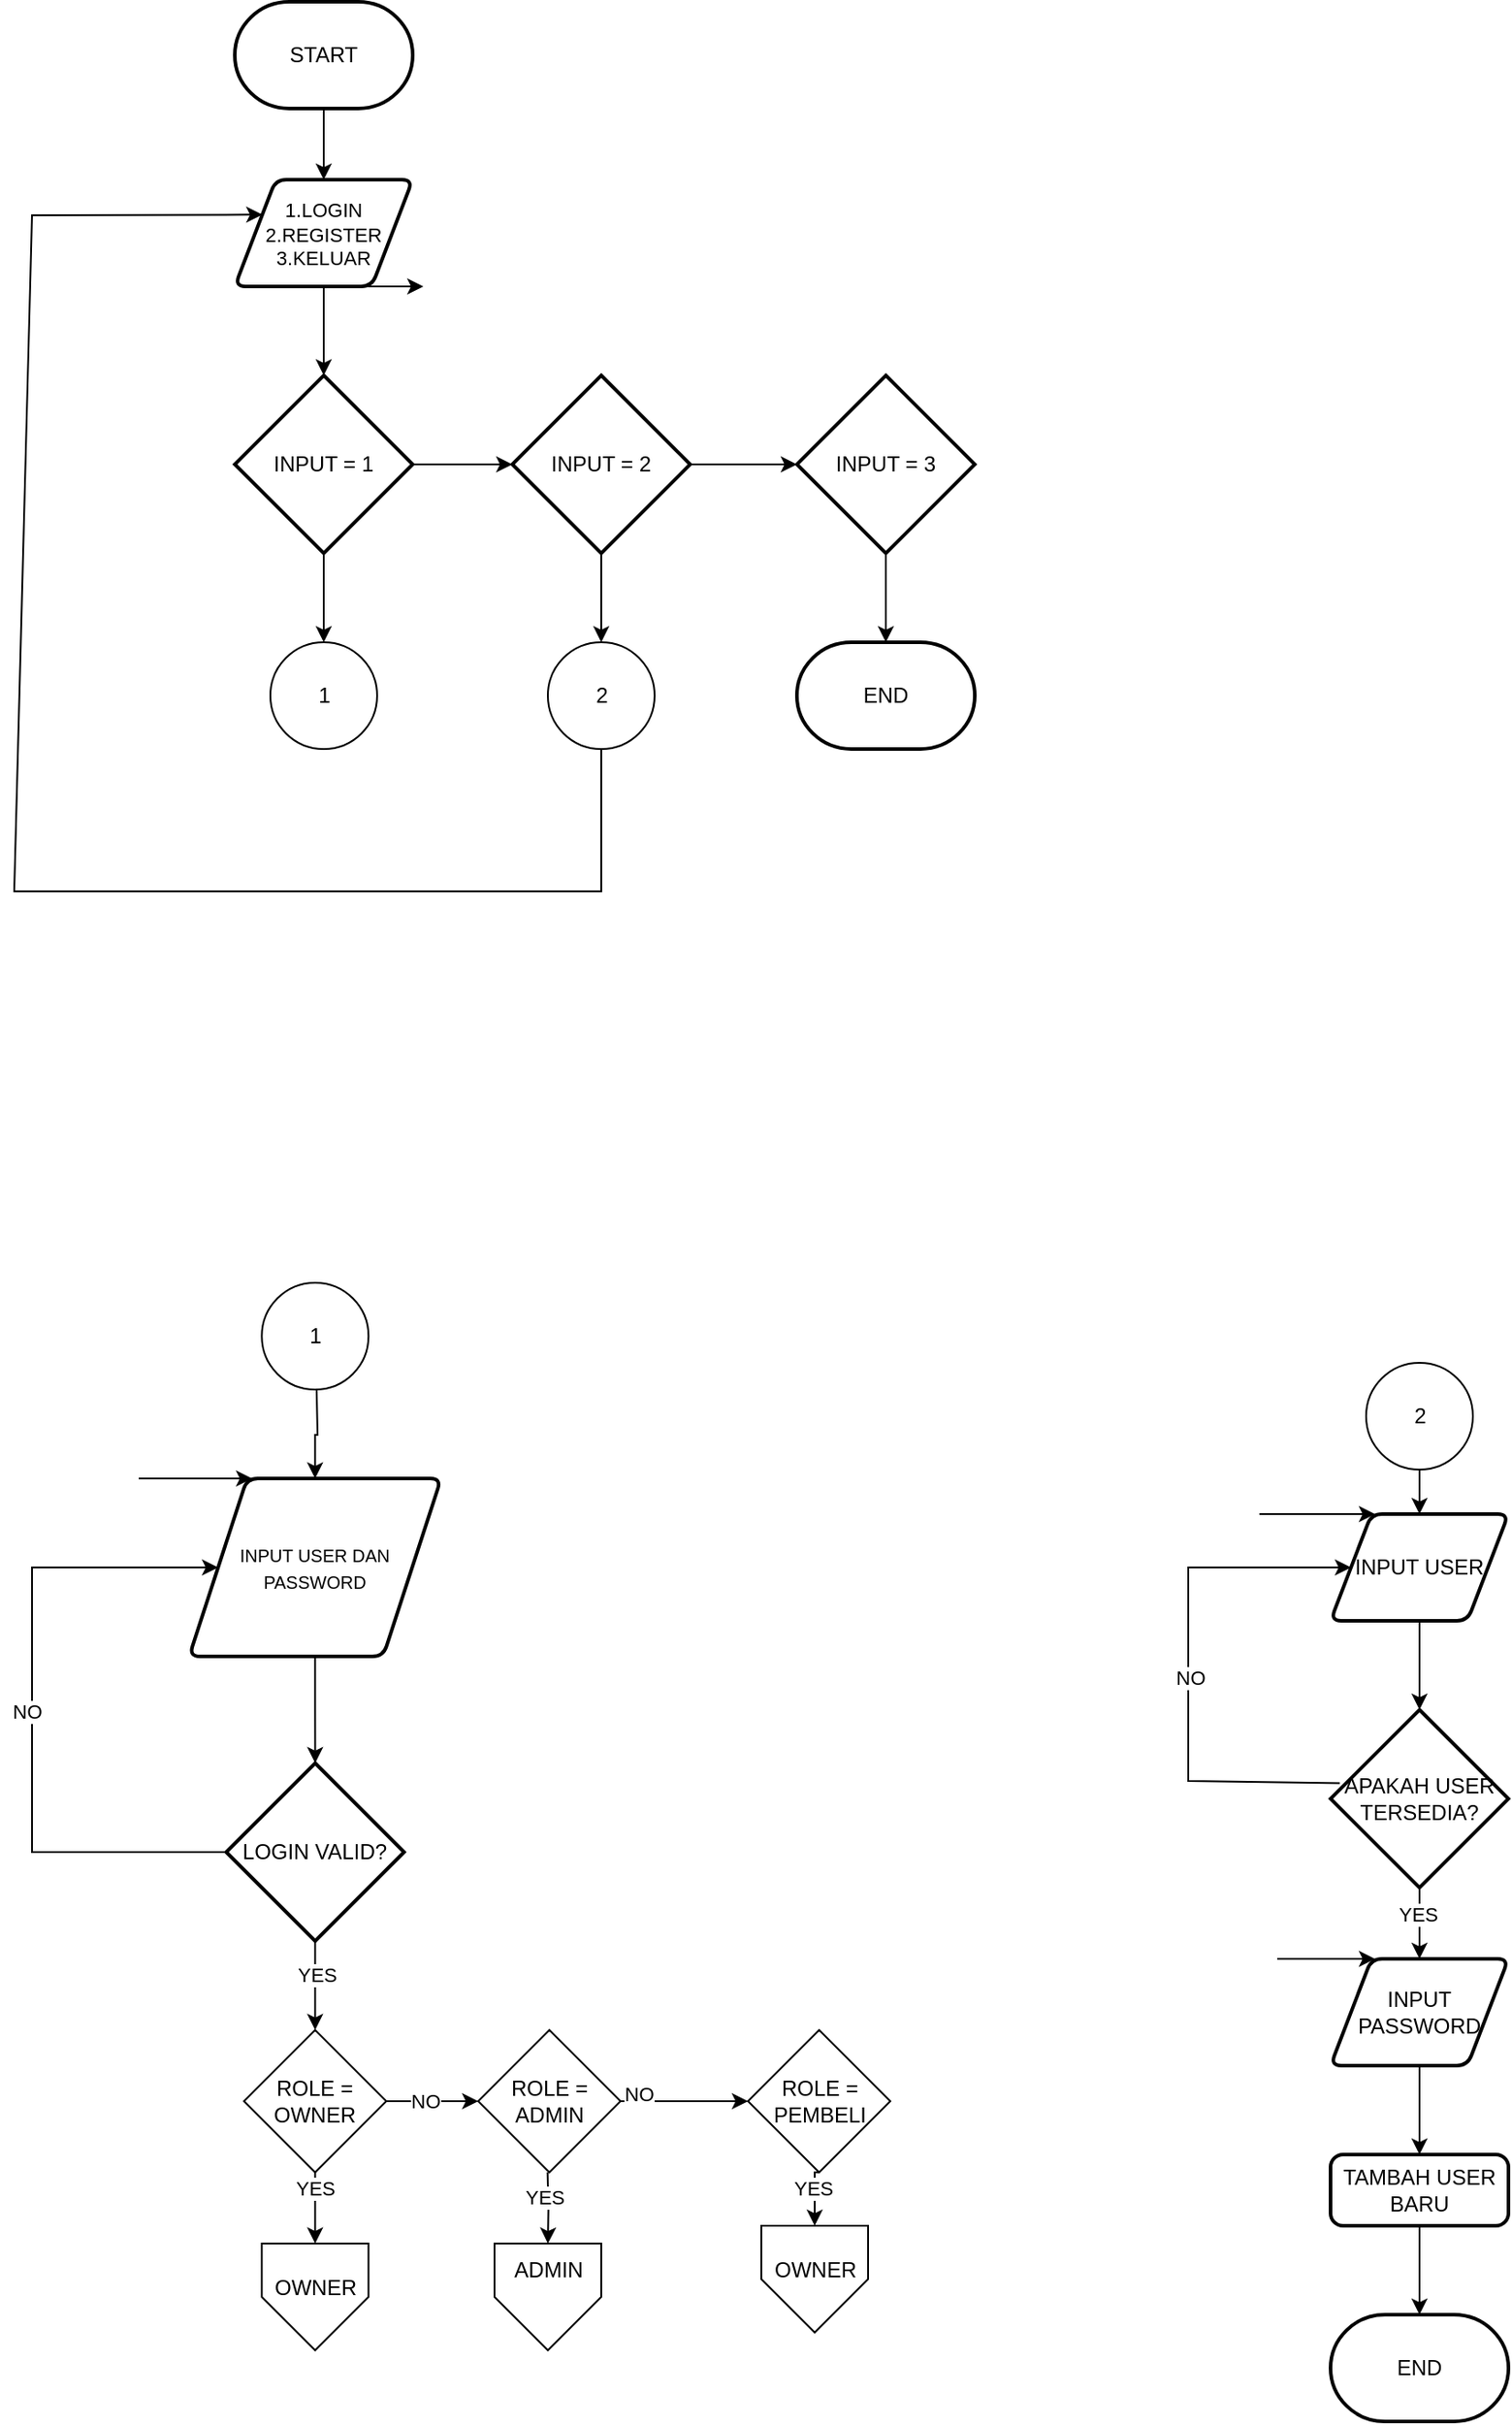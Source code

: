 <mxfile version="24.7.17" pages="2">
  <diagram id="C5RBs43oDa-KdzZeNtuy" name="MENU UTAMA">
    <mxGraphModel dx="1050" dy="669" grid="1" gridSize="10" guides="1" tooltips="1" connect="1" arrows="1" fold="1" page="1" pageScale="1" pageWidth="827" pageHeight="1169" math="0" shadow="0">
      <root>
        <mxCell id="WIyWlLk6GJQsqaUBKTNV-0" />
        <mxCell id="WIyWlLk6GJQsqaUBKTNV-1" parent="WIyWlLk6GJQsqaUBKTNV-0" />
        <mxCell id="BOLqXezlnL5qrGqhOA5p-4" value="" style="edgeStyle=orthogonalEdgeStyle;rounded=0;orthogonalLoop=1;jettySize=auto;html=1;" parent="WIyWlLk6GJQsqaUBKTNV-1" source="BOLqXezlnL5qrGqhOA5p-0" target="BOLqXezlnL5qrGqhOA5p-2" edge="1">
          <mxGeometry relative="1" as="geometry" />
        </mxCell>
        <mxCell id="BOLqXezlnL5qrGqhOA5p-0" value="START" style="strokeWidth=2;html=1;shape=mxgraph.flowchart.terminator;whiteSpace=wrap;" parent="WIyWlLk6GJQsqaUBKTNV-1" vertex="1">
          <mxGeometry x="364" y="30" width="100" height="60" as="geometry" />
        </mxCell>
        <mxCell id="BOLqXezlnL5qrGqhOA5p-10" value="" style="edgeStyle=orthogonalEdgeStyle;rounded=0;orthogonalLoop=1;jettySize=auto;html=1;" parent="WIyWlLk6GJQsqaUBKTNV-1" source="BOLqXezlnL5qrGqhOA5p-2" target="BOLqXezlnL5qrGqhOA5p-9" edge="1">
          <mxGeometry relative="1" as="geometry" />
        </mxCell>
        <mxCell id="BOLqXezlnL5qrGqhOA5p-2" value="&lt;font style=&quot;font-size: 11px;&quot;&gt;1.LOGIN&lt;/font&gt;&lt;div style=&quot;font-size: 11px;&quot;&gt;&lt;font style=&quot;font-size: 11px;&quot;&gt;2.REGISTER&lt;/font&gt;&lt;/div&gt;&lt;div style=&quot;font-size: 11px;&quot;&gt;&lt;font style=&quot;font-size: 11px;&quot;&gt;3.KELUAR&lt;/font&gt;&lt;/div&gt;" style="shape=parallelogram;html=1;strokeWidth=2;perimeter=parallelogramPerimeter;whiteSpace=wrap;rounded=1;arcSize=12;size=0.23;" parent="WIyWlLk6GJQsqaUBKTNV-1" vertex="1">
          <mxGeometry x="364" y="130" width="100" height="60" as="geometry" />
        </mxCell>
        <mxCell id="BOLqXezlnL5qrGqhOA5p-3" style="edgeStyle=orthogonalEdgeStyle;rounded=0;orthogonalLoop=1;jettySize=auto;html=1;exitX=0.5;exitY=1;exitDx=0;exitDy=0;exitPerimeter=0;" parent="WIyWlLk6GJQsqaUBKTNV-1" source="BOLqXezlnL5qrGqhOA5p-0" target="BOLqXezlnL5qrGqhOA5p-0" edge="1">
          <mxGeometry relative="1" as="geometry" />
        </mxCell>
        <mxCell id="BOLqXezlnL5qrGqhOA5p-7" value="" style="endArrow=classic;html=1;rounded=0;exitX=0.75;exitY=1;exitDx=0;exitDy=0;" parent="WIyWlLk6GJQsqaUBKTNV-1" source="BOLqXezlnL5qrGqhOA5p-2" edge="1">
          <mxGeometry width="50" height="50" relative="1" as="geometry">
            <mxPoint x="400" y="310" as="sourcePoint" />
            <mxPoint x="470" y="190" as="targetPoint" />
          </mxGeometry>
        </mxCell>
        <mxCell id="BOLqXezlnL5qrGqhOA5p-13" value="" style="edgeStyle=orthogonalEdgeStyle;rounded=0;orthogonalLoop=1;jettySize=auto;html=1;" parent="WIyWlLk6GJQsqaUBKTNV-1" source="BOLqXezlnL5qrGqhOA5p-9" target="BOLqXezlnL5qrGqhOA5p-12" edge="1">
          <mxGeometry relative="1" as="geometry" />
        </mxCell>
        <mxCell id="BOLqXezlnL5qrGqhOA5p-16" value="" style="edgeStyle=orthogonalEdgeStyle;rounded=0;orthogonalLoop=1;jettySize=auto;html=1;" parent="WIyWlLk6GJQsqaUBKTNV-1" source="BOLqXezlnL5qrGqhOA5p-9" edge="1">
          <mxGeometry relative="1" as="geometry">
            <mxPoint x="414" y="390" as="targetPoint" />
          </mxGeometry>
        </mxCell>
        <mxCell id="BOLqXezlnL5qrGqhOA5p-9" value="INPUT = 1" style="strokeWidth=2;html=1;shape=mxgraph.flowchart.decision;whiteSpace=wrap;" parent="WIyWlLk6GJQsqaUBKTNV-1" vertex="1">
          <mxGeometry x="364" y="240" width="100" height="100" as="geometry" />
        </mxCell>
        <mxCell id="BOLqXezlnL5qrGqhOA5p-20" value="" style="edgeStyle=orthogonalEdgeStyle;rounded=0;orthogonalLoop=1;jettySize=auto;html=1;entryX=0.5;entryY=0;entryDx=0;entryDy=0;entryPerimeter=0;" parent="WIyWlLk6GJQsqaUBKTNV-1" source="BOLqXezlnL5qrGqhOA5p-11" target="BOLqXezlnL5qrGqhOA5p-24" edge="1">
          <mxGeometry relative="1" as="geometry">
            <mxPoint x="730.0" y="380.0" as="targetPoint" />
          </mxGeometry>
        </mxCell>
        <mxCell id="BOLqXezlnL5qrGqhOA5p-11" value="INPUT = 3" style="strokeWidth=2;html=1;shape=mxgraph.flowchart.decision;whiteSpace=wrap;" parent="WIyWlLk6GJQsqaUBKTNV-1" vertex="1">
          <mxGeometry x="680" y="240" width="100" height="100" as="geometry" />
        </mxCell>
        <mxCell id="BOLqXezlnL5qrGqhOA5p-14" value="" style="edgeStyle=orthogonalEdgeStyle;rounded=0;orthogonalLoop=1;jettySize=auto;html=1;" parent="WIyWlLk6GJQsqaUBKTNV-1" source="BOLqXezlnL5qrGqhOA5p-12" target="BOLqXezlnL5qrGqhOA5p-11" edge="1">
          <mxGeometry relative="1" as="geometry" />
        </mxCell>
        <mxCell id="BOLqXezlnL5qrGqhOA5p-19" value="" style="edgeStyle=orthogonalEdgeStyle;rounded=0;orthogonalLoop=1;jettySize=auto;html=1;" parent="WIyWlLk6GJQsqaUBKTNV-1" source="BOLqXezlnL5qrGqhOA5p-12" edge="1">
          <mxGeometry relative="1" as="geometry">
            <mxPoint x="570" y="390" as="targetPoint" />
          </mxGeometry>
        </mxCell>
        <mxCell id="BOLqXezlnL5qrGqhOA5p-12" value="INPUT = 2" style="strokeWidth=2;html=1;shape=mxgraph.flowchart.decision;whiteSpace=wrap;" parent="WIyWlLk6GJQsqaUBKTNV-1" vertex="1">
          <mxGeometry x="520" y="240" width="100" height="100" as="geometry" />
        </mxCell>
        <mxCell id="BOLqXezlnL5qrGqhOA5p-24" value="END" style="strokeWidth=2;html=1;shape=mxgraph.flowchart.terminator;whiteSpace=wrap;" parent="WIyWlLk6GJQsqaUBKTNV-1" vertex="1">
          <mxGeometry x="680" y="390" width="100" height="60" as="geometry" />
        </mxCell>
        <mxCell id="HMHyvj5eMhIeY2_JDXBc-0" value="" style="endArrow=classic;html=1;rounded=0;exitX=0.5;exitY=1;exitDx=0;exitDy=0;entryX=0;entryY=0.25;entryDx=0;entryDy=0;" parent="WIyWlLk6GJQsqaUBKTNV-1" target="BOLqXezlnL5qrGqhOA5p-2" edge="1">
          <mxGeometry width="50" height="50" relative="1" as="geometry">
            <mxPoint x="570" y="450" as="sourcePoint" />
            <mxPoint x="480" y="270" as="targetPoint" />
            <Array as="points">
              <mxPoint x="570" y="530" />
              <mxPoint x="240" y="530" />
              <mxPoint x="250" y="150" />
            </Array>
          </mxGeometry>
        </mxCell>
        <mxCell id="Cn-tOk0Qb_ZwyW2ITqxa-0" value="" style="edgeStyle=orthogonalEdgeStyle;rounded=0;orthogonalLoop=1;jettySize=auto;html=1;exitX=0.5;exitY=1;exitDx=0;exitDy=0;" parent="WIyWlLk6GJQsqaUBKTNV-1" target="Cn-tOk0Qb_ZwyW2ITqxa-2" edge="1">
          <mxGeometry relative="1" as="geometry">
            <mxPoint x="410" y="810" as="sourcePoint" />
          </mxGeometry>
        </mxCell>
        <mxCell id="Cn-tOk0Qb_ZwyW2ITqxa-1" value="" style="group" parent="WIyWlLk6GJQsqaUBKTNV-1" vertex="1" connectable="0">
          <mxGeometry x="310" y="860" width="170" height="100" as="geometry" />
        </mxCell>
        <mxCell id="Cn-tOk0Qb_ZwyW2ITqxa-2" value="&lt;font style=&quot;font-size: 10px;&quot;&gt;INPUT USER DAN PASSWORD&lt;/font&gt;" style="shape=parallelogram;html=1;strokeWidth=2;perimeter=parallelogramPerimeter;whiteSpace=wrap;rounded=1;arcSize=12;size=0.23;" parent="Cn-tOk0Qb_ZwyW2ITqxa-1" vertex="1">
          <mxGeometry x="28.333" width="141.667" height="100" as="geometry" />
        </mxCell>
        <mxCell id="Cn-tOk0Qb_ZwyW2ITqxa-3" value="" style="endArrow=classic;html=1;rounded=0;entryX=0.25;entryY=0;entryDx=0;entryDy=0;" parent="Cn-tOk0Qb_ZwyW2ITqxa-1" target="Cn-tOk0Qb_ZwyW2ITqxa-2" edge="1">
          <mxGeometry width="50" height="50" relative="1" as="geometry">
            <mxPoint as="sourcePoint" />
            <mxPoint x="127.5" y="266.667" as="targetPoint" />
          </mxGeometry>
        </mxCell>
        <mxCell id="Cn-tOk0Qb_ZwyW2ITqxa-4" value="" style="edgeStyle=orthogonalEdgeStyle;rounded=0;orthogonalLoop=1;jettySize=auto;html=1;" parent="WIyWlLk6GJQsqaUBKTNV-1" source="Cn-tOk0Qb_ZwyW2ITqxa-6" target="Cn-tOk0Qb_ZwyW2ITqxa-13" edge="1">
          <mxGeometry relative="1" as="geometry" />
        </mxCell>
        <mxCell id="Cn-tOk0Qb_ZwyW2ITqxa-5" value="YES" style="edgeLabel;html=1;align=center;verticalAlign=middle;resizable=0;points=[];" parent="Cn-tOk0Qb_ZwyW2ITqxa-4" vertex="1" connectable="0">
          <mxGeometry x="-0.248" y="1" relative="1" as="geometry">
            <mxPoint as="offset" />
          </mxGeometry>
        </mxCell>
        <mxCell id="Cn-tOk0Qb_ZwyW2ITqxa-6" value="LOGIN VALID?" style="strokeWidth=2;html=1;shape=mxgraph.flowchart.decision;whiteSpace=wrap;" parent="WIyWlLk6GJQsqaUBKTNV-1" vertex="1">
          <mxGeometry x="359.17" y="1020" width="100" height="100" as="geometry" />
        </mxCell>
        <mxCell id="Cn-tOk0Qb_ZwyW2ITqxa-7" value="" style="edgeStyle=orthogonalEdgeStyle;rounded=0;orthogonalLoop=1;jettySize=auto;html=1;" parent="WIyWlLk6GJQsqaUBKTNV-1" source="Cn-tOk0Qb_ZwyW2ITqxa-2" target="Cn-tOk0Qb_ZwyW2ITqxa-6" edge="1">
          <mxGeometry relative="1" as="geometry" />
        </mxCell>
        <mxCell id="Cn-tOk0Qb_ZwyW2ITqxa-8" value="" style="endArrow=classic;html=1;rounded=0;exitX=0;exitY=0.5;exitDx=0;exitDy=0;exitPerimeter=0;entryX=0;entryY=0.5;entryDx=0;entryDy=0;" parent="WIyWlLk6GJQsqaUBKTNV-1" source="Cn-tOk0Qb_ZwyW2ITqxa-6" target="Cn-tOk0Qb_ZwyW2ITqxa-2" edge="1">
          <mxGeometry width="50" height="50" relative="1" as="geometry">
            <mxPoint x="380" y="1070" as="sourcePoint" />
            <mxPoint x="250" y="900" as="targetPoint" />
            <Array as="points">
              <mxPoint x="250" y="1070" />
              <mxPoint x="250" y="910" />
            </Array>
          </mxGeometry>
        </mxCell>
        <mxCell id="Cn-tOk0Qb_ZwyW2ITqxa-9" value="NO" style="edgeLabel;html=1;align=center;verticalAlign=middle;resizable=0;points=[];" parent="Cn-tOk0Qb_ZwyW2ITqxa-8" vertex="1" connectable="0">
          <mxGeometry x="0.008" y="3" relative="1" as="geometry">
            <mxPoint as="offset" />
          </mxGeometry>
        </mxCell>
        <mxCell id="Cn-tOk0Qb_ZwyW2ITqxa-10" value="" style="edgeStyle=orthogonalEdgeStyle;rounded=0;orthogonalLoop=1;jettySize=auto;html=1;exitX=1;exitY=0.5;exitDx=0;exitDy=0;" parent="WIyWlLk6GJQsqaUBKTNV-1" source="Cn-tOk0Qb_ZwyW2ITqxa-13" target="Cn-tOk0Qb_ZwyW2ITqxa-19" edge="1">
          <mxGeometry relative="1" as="geometry">
            <mxPoint x="470.0" y="1210" as="sourcePoint" />
          </mxGeometry>
        </mxCell>
        <mxCell id="Cn-tOk0Qb_ZwyW2ITqxa-11" value="NO" style="edgeLabel;html=1;align=center;verticalAlign=middle;resizable=0;points=[];" parent="Cn-tOk0Qb_ZwyW2ITqxa-10" vertex="1" connectable="0">
          <mxGeometry x="-0.163" relative="1" as="geometry">
            <mxPoint as="offset" />
          </mxGeometry>
        </mxCell>
        <mxCell id="Cn-tOk0Qb_ZwyW2ITqxa-12" value="" style="edgeStyle=orthogonalEdgeStyle;rounded=0;orthogonalLoop=1;jettySize=auto;html=1;entryX=0.5;entryY=0;entryDx=0;entryDy=0;" parent="WIyWlLk6GJQsqaUBKTNV-1" source="Cn-tOk0Qb_ZwyW2ITqxa-13" target="Cn-tOk0Qb_ZwyW2ITqxa-24" edge="1">
          <mxGeometry relative="1" as="geometry" />
        </mxCell>
        <mxCell id="XxsP72birGc07tk92qJd-2" value="YES" style="edgeLabel;html=1;align=center;verticalAlign=middle;resizable=0;points=[];" vertex="1" connectable="0" parent="Cn-tOk0Qb_ZwyW2ITqxa-12">
          <mxGeometry x="-0.58" relative="1" as="geometry">
            <mxPoint as="offset" />
          </mxGeometry>
        </mxCell>
        <mxCell id="Cn-tOk0Qb_ZwyW2ITqxa-13" value="ROLE = OWNER" style="rhombus;whiteSpace=wrap;html=1;" parent="WIyWlLk6GJQsqaUBKTNV-1" vertex="1">
          <mxGeometry x="369.17" y="1170" width="80" height="80" as="geometry" />
        </mxCell>
        <mxCell id="Cn-tOk0Qb_ZwyW2ITqxa-15" value="ROLE = PEMBELI" style="rhombus;whiteSpace=wrap;html=1;" parent="WIyWlLk6GJQsqaUBKTNV-1" vertex="1">
          <mxGeometry x="652.5" y="1170" width="80" height="80" as="geometry" />
        </mxCell>
        <mxCell id="Cn-tOk0Qb_ZwyW2ITqxa-16" value="" style="edgeStyle=orthogonalEdgeStyle;rounded=0;orthogonalLoop=1;jettySize=auto;html=1;" parent="WIyWlLk6GJQsqaUBKTNV-1" source="Cn-tOk0Qb_ZwyW2ITqxa-19" target="Cn-tOk0Qb_ZwyW2ITqxa-15" edge="1">
          <mxGeometry relative="1" as="geometry" />
        </mxCell>
        <mxCell id="Cn-tOk0Qb_ZwyW2ITqxa-17" value="NO" style="edgeLabel;html=1;align=center;verticalAlign=middle;resizable=0;points=[];" parent="Cn-tOk0Qb_ZwyW2ITqxa-16" vertex="1" connectable="0">
          <mxGeometry x="-0.728" y="4" relative="1" as="geometry">
            <mxPoint as="offset" />
          </mxGeometry>
        </mxCell>
        <mxCell id="Cn-tOk0Qb_ZwyW2ITqxa-19" value="ROLE = ADMIN" style="rhombus;whiteSpace=wrap;html=1;" parent="WIyWlLk6GJQsqaUBKTNV-1" vertex="1">
          <mxGeometry x="500.83" y="1170" width="80" height="80" as="geometry" />
        </mxCell>
        <mxCell id="Cn-tOk0Qb_ZwyW2ITqxa-23" value="" style="group" parent="WIyWlLk6GJQsqaUBKTNV-1" vertex="1" connectable="0">
          <mxGeometry x="379.17" y="1290" width="65" height="60" as="geometry" />
        </mxCell>
        <mxCell id="Cn-tOk0Qb_ZwyW2ITqxa-24" value="" style="verticalLabelPosition=bottom;verticalAlign=top;html=1;shape=offPageConnector;rounded=0;size=0.5;" parent="Cn-tOk0Qb_ZwyW2ITqxa-23" vertex="1">
          <mxGeometry width="60" height="60" as="geometry" />
        </mxCell>
        <mxCell id="Cn-tOk0Qb_ZwyW2ITqxa-25" value="OWNER" style="text;html=1;align=center;verticalAlign=middle;resizable=0;points=[];autosize=1;strokeColor=none;fillColor=none;" parent="Cn-tOk0Qb_ZwyW2ITqxa-23" vertex="1">
          <mxGeometry x="-5" y="10" width="70" height="30" as="geometry" />
        </mxCell>
        <mxCell id="Cn-tOk0Qb_ZwyW2ITqxa-32" value="" style="verticalLabelPosition=bottom;verticalAlign=top;html=1;shape=mxgraph.flowchart.on-page_reference;" parent="WIyWlLk6GJQsqaUBKTNV-1" vertex="1">
          <mxGeometry x="384" y="390" width="60" height="60" as="geometry" />
        </mxCell>
        <mxCell id="Cn-tOk0Qb_ZwyW2ITqxa-33" value="1" style="text;html=1;align=center;verticalAlign=middle;resizable=0;points=[];autosize=1;strokeColor=none;fillColor=none;" parent="WIyWlLk6GJQsqaUBKTNV-1" vertex="1">
          <mxGeometry x="399" y="405" width="30" height="30" as="geometry" />
        </mxCell>
        <mxCell id="Cn-tOk0Qb_ZwyW2ITqxa-34" value="" style="verticalLabelPosition=bottom;verticalAlign=top;html=1;shape=mxgraph.flowchart.on-page_reference;" parent="WIyWlLk6GJQsqaUBKTNV-1" vertex="1">
          <mxGeometry x="379.17" y="750" width="60" height="60" as="geometry" />
        </mxCell>
        <mxCell id="Cn-tOk0Qb_ZwyW2ITqxa-35" value="1" style="text;html=1;align=center;verticalAlign=middle;resizable=0;points=[];autosize=1;strokeColor=none;fillColor=none;" parent="WIyWlLk6GJQsqaUBKTNV-1" vertex="1">
          <mxGeometry x="394.17" y="765" width="30" height="30" as="geometry" />
        </mxCell>
        <mxCell id="P_n39dslxSuX-OhbL0WB-0" value="" style="edgeStyle=orthogonalEdgeStyle;rounded=0;orthogonalLoop=1;jettySize=auto;html=1;" parent="WIyWlLk6GJQsqaUBKTNV-1" source="P_n39dslxSuX-OhbL0WB-15" target="P_n39dslxSuX-OhbL0WB-4" edge="1">
          <mxGeometry relative="1" as="geometry">
            <mxPoint x="1030" y="840" as="sourcePoint" />
          </mxGeometry>
        </mxCell>
        <mxCell id="P_n39dslxSuX-OhbL0WB-3" value="" style="edgeStyle=orthogonalEdgeStyle;rounded=0;orthogonalLoop=1;jettySize=auto;html=1;" parent="WIyWlLk6GJQsqaUBKTNV-1" source="P_n39dslxSuX-OhbL0WB-4" target="P_n39dslxSuX-OhbL0WB-7" edge="1">
          <mxGeometry relative="1" as="geometry" />
        </mxCell>
        <mxCell id="P_n39dslxSuX-OhbL0WB-4" value="INPUT USER" style="shape=parallelogram;html=1;strokeWidth=2;perimeter=parallelogramPerimeter;whiteSpace=wrap;rounded=1;arcSize=12;size=0.23;" parent="WIyWlLk6GJQsqaUBKTNV-1" vertex="1">
          <mxGeometry x="980" y="880" width="100" height="60" as="geometry" />
        </mxCell>
        <mxCell id="P_n39dslxSuX-OhbL0WB-5" value="" style="endArrow=classic;html=1;rounded=0;entryX=0.25;entryY=0;entryDx=0;entryDy=0;" parent="WIyWlLk6GJQsqaUBKTNV-1" target="P_n39dslxSuX-OhbL0WB-4" edge="1">
          <mxGeometry width="50" height="50" relative="1" as="geometry">
            <mxPoint x="940" y="880" as="sourcePoint" />
            <mxPoint x="1010" y="940" as="targetPoint" />
          </mxGeometry>
        </mxCell>
        <mxCell id="P_n39dslxSuX-OhbL0WB-6" value="" style="edgeStyle=orthogonalEdgeStyle;rounded=0;orthogonalLoop=1;jettySize=auto;html=1;" parent="WIyWlLk6GJQsqaUBKTNV-1" source="P_n39dslxSuX-OhbL0WB-7" target="P_n39dslxSuX-OhbL0WB-10" edge="1">
          <mxGeometry relative="1" as="geometry" />
        </mxCell>
        <mxCell id="XxsP72birGc07tk92qJd-0" value="YES" style="edgeLabel;html=1;align=center;verticalAlign=middle;resizable=0;points=[];" vertex="1" connectable="0" parent="P_n39dslxSuX-OhbL0WB-6">
          <mxGeometry x="-0.28" y="-1" relative="1" as="geometry">
            <mxPoint as="offset" />
          </mxGeometry>
        </mxCell>
        <mxCell id="P_n39dslxSuX-OhbL0WB-7" value="APAKAH USER TERSEDIA?" style="strokeWidth=2;html=1;shape=mxgraph.flowchart.decision;whiteSpace=wrap;" parent="WIyWlLk6GJQsqaUBKTNV-1" vertex="1">
          <mxGeometry x="980" y="990" width="100" height="100" as="geometry" />
        </mxCell>
        <mxCell id="P_n39dslxSuX-OhbL0WB-8" value="" style="endArrow=classic;html=1;rounded=0;exitX=0.052;exitY=0.412;exitDx=0;exitDy=0;exitPerimeter=0;entryX=0;entryY=0.5;entryDx=0;entryDy=0;" parent="WIyWlLk6GJQsqaUBKTNV-1" source="P_n39dslxSuX-OhbL0WB-7" target="P_n39dslxSuX-OhbL0WB-4" edge="1">
          <mxGeometry width="50" height="50" relative="1" as="geometry">
            <mxPoint x="960" y="1020" as="sourcePoint" />
            <mxPoint x="1010" y="970" as="targetPoint" />
            <Array as="points">
              <mxPoint x="900" y="1030" />
              <mxPoint x="900" y="910" />
            </Array>
          </mxGeometry>
        </mxCell>
        <mxCell id="XxsP72birGc07tk92qJd-1" value="NO" style="edgeLabel;html=1;align=center;verticalAlign=middle;resizable=0;points=[];" vertex="1" connectable="0" parent="P_n39dslxSuX-OhbL0WB-8">
          <mxGeometry x="-0.037" y="-1" relative="1" as="geometry">
            <mxPoint as="offset" />
          </mxGeometry>
        </mxCell>
        <mxCell id="P_n39dslxSuX-OhbL0WB-9" value="" style="edgeStyle=orthogonalEdgeStyle;rounded=0;orthogonalLoop=1;jettySize=auto;html=1;" parent="WIyWlLk6GJQsqaUBKTNV-1" source="P_n39dslxSuX-OhbL0WB-10" target="P_n39dslxSuX-OhbL0WB-13" edge="1">
          <mxGeometry relative="1" as="geometry" />
        </mxCell>
        <mxCell id="P_n39dslxSuX-OhbL0WB-10" value="INPUT PASSWORD" style="shape=parallelogram;html=1;strokeWidth=2;perimeter=parallelogramPerimeter;whiteSpace=wrap;rounded=1;arcSize=12;size=0.23;" parent="WIyWlLk6GJQsqaUBKTNV-1" vertex="1">
          <mxGeometry x="980" y="1130" width="100" height="60" as="geometry" />
        </mxCell>
        <mxCell id="P_n39dslxSuX-OhbL0WB-11" value="" style="endArrow=classic;html=1;rounded=0;entryX=0.25;entryY=0;entryDx=0;entryDy=0;" parent="WIyWlLk6GJQsqaUBKTNV-1" target="P_n39dslxSuX-OhbL0WB-10" edge="1">
          <mxGeometry width="50" height="50" relative="1" as="geometry">
            <mxPoint x="950" y="1130" as="sourcePoint" />
            <mxPoint x="1015" y="890" as="targetPoint" />
          </mxGeometry>
        </mxCell>
        <mxCell id="yXoekuu-qKmnkq5mKwvw-1" value="" style="edgeStyle=orthogonalEdgeStyle;rounded=0;orthogonalLoop=1;jettySize=auto;html=1;" parent="WIyWlLk6GJQsqaUBKTNV-1" source="P_n39dslxSuX-OhbL0WB-13" target="yXoekuu-qKmnkq5mKwvw-0" edge="1">
          <mxGeometry relative="1" as="geometry" />
        </mxCell>
        <mxCell id="P_n39dslxSuX-OhbL0WB-13" value="TAMBAH USER BARU" style="rounded=1;whiteSpace=wrap;html=1;absoluteArcSize=1;arcSize=14;strokeWidth=2;" parent="WIyWlLk6GJQsqaUBKTNV-1" vertex="1">
          <mxGeometry x="980" y="1240" width="100" height="40" as="geometry" />
        </mxCell>
        <mxCell id="P_n39dslxSuX-OhbL0WB-16" value="" style="edgeStyle=orthogonalEdgeStyle;rounded=0;orthogonalLoop=1;jettySize=auto;html=1;" parent="WIyWlLk6GJQsqaUBKTNV-1" target="P_n39dslxSuX-OhbL0WB-15" edge="1">
          <mxGeometry relative="1" as="geometry">
            <mxPoint x="1030" y="840" as="sourcePoint" />
            <mxPoint x="1030" y="880" as="targetPoint" />
          </mxGeometry>
        </mxCell>
        <mxCell id="P_n39dslxSuX-OhbL0WB-15" value="" style="verticalLabelPosition=bottom;verticalAlign=top;html=1;shape=mxgraph.flowchart.on-page_reference;" parent="WIyWlLk6GJQsqaUBKTNV-1" vertex="1">
          <mxGeometry x="1000" y="795" width="60" height="60" as="geometry" />
        </mxCell>
        <mxCell id="P_n39dslxSuX-OhbL0WB-17" value="2" style="text;html=1;align=center;verticalAlign=middle;resizable=0;points=[];autosize=1;strokeColor=none;fillColor=none;" parent="WIyWlLk6GJQsqaUBKTNV-1" vertex="1">
          <mxGeometry x="1015" y="810" width="30" height="30" as="geometry" />
        </mxCell>
        <mxCell id="P_n39dslxSuX-OhbL0WB-18" value="" style="edgeStyle=orthogonalEdgeStyle;rounded=0;orthogonalLoop=1;jettySize=auto;html=1;" parent="WIyWlLk6GJQsqaUBKTNV-1" target="P_n39dslxSuX-OhbL0WB-19" edge="1">
          <mxGeometry relative="1" as="geometry">
            <mxPoint x="570" y="435" as="sourcePoint" />
            <mxPoint x="570" y="475" as="targetPoint" />
          </mxGeometry>
        </mxCell>
        <mxCell id="P_n39dslxSuX-OhbL0WB-19" value="" style="verticalLabelPosition=bottom;verticalAlign=top;html=1;shape=mxgraph.flowchart.on-page_reference;" parent="WIyWlLk6GJQsqaUBKTNV-1" vertex="1">
          <mxGeometry x="540" y="390" width="60" height="60" as="geometry" />
        </mxCell>
        <mxCell id="P_n39dslxSuX-OhbL0WB-20" value="2" style="text;html=1;align=center;verticalAlign=middle;resizable=0;points=[];autosize=1;strokeColor=none;fillColor=none;" parent="WIyWlLk6GJQsqaUBKTNV-1" vertex="1">
          <mxGeometry x="555" y="405" width="30" height="30" as="geometry" />
        </mxCell>
        <mxCell id="UGJY73e3IxoJqhYqsfiN-1" value="" style="edgeStyle=orthogonalEdgeStyle;rounded=0;orthogonalLoop=1;jettySize=auto;html=1;entryX=0.5;entryY=0;entryDx=0;entryDy=0;" parent="WIyWlLk6GJQsqaUBKTNV-1" target="UGJY73e3IxoJqhYqsfiN-3" edge="1">
          <mxGeometry relative="1" as="geometry">
            <mxPoint x="539.83" y="1250" as="sourcePoint" />
          </mxGeometry>
        </mxCell>
        <mxCell id="XxsP72birGc07tk92qJd-3" value="YES" style="edgeLabel;html=1;align=center;verticalAlign=middle;resizable=0;points=[];" vertex="1" connectable="0" parent="UGJY73e3IxoJqhYqsfiN-1">
          <mxGeometry x="-0.387" y="-2" relative="1" as="geometry">
            <mxPoint y="1" as="offset" />
          </mxGeometry>
        </mxCell>
        <mxCell id="UGJY73e3IxoJqhYqsfiN-2" value="" style="group" parent="WIyWlLk6GJQsqaUBKTNV-1" vertex="1" connectable="0">
          <mxGeometry x="510" y="1290" width="65" height="70" as="geometry" />
        </mxCell>
        <mxCell id="UGJY73e3IxoJqhYqsfiN-3" value="" style="verticalLabelPosition=bottom;verticalAlign=top;html=1;shape=offPageConnector;rounded=0;size=0.5;" parent="UGJY73e3IxoJqhYqsfiN-2" vertex="1">
          <mxGeometry width="60" height="60" as="geometry" />
        </mxCell>
        <mxCell id="UGJY73e3IxoJqhYqsfiN-4" value="ADMIN" style="text;html=1;align=center;verticalAlign=middle;resizable=0;points=[];autosize=1;strokeColor=none;fillColor=none;" parent="UGJY73e3IxoJqhYqsfiN-2" vertex="1">
          <mxGeometry width="60" height="30" as="geometry" />
        </mxCell>
        <mxCell id="UGJY73e3IxoJqhYqsfiN-5" value="" style="edgeStyle=orthogonalEdgeStyle;rounded=0;orthogonalLoop=1;jettySize=auto;html=1;entryX=0.5;entryY=0;entryDx=0;entryDy=0;exitX=0.5;exitY=1;exitDx=0;exitDy=0;" parent="WIyWlLk6GJQsqaUBKTNV-1" source="Cn-tOk0Qb_ZwyW2ITqxa-15" target="UGJY73e3IxoJqhYqsfiN-7" edge="1">
          <mxGeometry relative="1" as="geometry">
            <mxPoint x="689.83" y="1250" as="sourcePoint" />
          </mxGeometry>
        </mxCell>
        <mxCell id="XxsP72birGc07tk92qJd-4" value="YES" style="edgeLabel;html=1;align=center;verticalAlign=middle;resizable=0;points=[];" vertex="1" connectable="0" parent="UGJY73e3IxoJqhYqsfiN-5">
          <mxGeometry x="-0.329" y="-1" relative="1" as="geometry">
            <mxPoint as="offset" />
          </mxGeometry>
        </mxCell>
        <mxCell id="UGJY73e3IxoJqhYqsfiN-6" value="" style="group" parent="WIyWlLk6GJQsqaUBKTNV-1" vertex="1" connectable="0">
          <mxGeometry x="660" y="1280" width="65" height="60" as="geometry" />
        </mxCell>
        <mxCell id="UGJY73e3IxoJqhYqsfiN-7" value="" style="verticalLabelPosition=bottom;verticalAlign=top;html=1;shape=offPageConnector;rounded=0;size=0.5;" parent="UGJY73e3IxoJqhYqsfiN-6" vertex="1">
          <mxGeometry width="60" height="60" as="geometry" />
        </mxCell>
        <mxCell id="UGJY73e3IxoJqhYqsfiN-8" value="OWNER" style="text;html=1;align=center;verticalAlign=middle;resizable=0;points=[];autosize=1;strokeColor=none;fillColor=none;" parent="UGJY73e3IxoJqhYqsfiN-6" vertex="1">
          <mxGeometry x="-5" y="10" width="70" height="30" as="geometry" />
        </mxCell>
        <mxCell id="yXoekuu-qKmnkq5mKwvw-0" value="END" style="strokeWidth=2;html=1;shape=mxgraph.flowchart.terminator;whiteSpace=wrap;" parent="WIyWlLk6GJQsqaUBKTNV-1" vertex="1">
          <mxGeometry x="980" y="1330" width="100" height="60" as="geometry" />
        </mxCell>
      </root>
    </mxGraphModel>
  </diagram>
  <diagram id="Zby2PunhTHg9YBzmv1Mp" name="MENU OWNER">
    <mxGraphModel dx="1050" dy="669" grid="1" gridSize="10" guides="1" tooltips="1" connect="1" arrows="1" fold="1" page="1" pageScale="1" pageWidth="900" pageHeight="1600" math="0" shadow="0">
      <root>
        <mxCell id="0" />
        <mxCell id="1" parent="0" />
        <mxCell id="u7DOHJphOixYkT2y7QyJ-4" value="" style="edgeStyle=orthogonalEdgeStyle;rounded=0;orthogonalLoop=1;jettySize=auto;html=1;" parent="1" source="u7DOHJphOixYkT2y7QyJ-1" target="u7DOHJphOixYkT2y7QyJ-3" edge="1">
          <mxGeometry relative="1" as="geometry" />
        </mxCell>
        <mxCell id="u7DOHJphOixYkT2y7QyJ-1" value="" style="verticalLabelPosition=bottom;verticalAlign=top;html=1;shape=offPageConnector;rounded=0;size=0.5;" parent="1" vertex="1">
          <mxGeometry x="360" y="30" width="60" height="60" as="geometry" />
        </mxCell>
        <mxCell id="u7DOHJphOixYkT2y7QyJ-2" value="OWNER" style="text;html=1;align=center;verticalAlign=middle;resizable=0;points=[];autosize=1;strokeColor=none;fillColor=none;" parent="1" vertex="1">
          <mxGeometry x="355" y="40" width="70" height="30" as="geometry" />
        </mxCell>
        <mxCell id="u7DOHJphOixYkT2y7QyJ-3" value="INPUT:&lt;div&gt;1.LIHAT PRODUK&lt;/div&gt;&lt;div&gt;2.TAMBAH PRODUK&lt;/div&gt;&lt;div&gt;3.EDIT PRODUK&lt;/div&gt;&lt;div&gt;4.HAPUS PRODUK&lt;/div&gt;&lt;div&gt;5.LIHAT PROFIT&lt;/div&gt;&lt;div&gt;0.LOGOUT&lt;/div&gt;" style="shape=parallelogram;html=1;strokeWidth=2;perimeter=parallelogramPerimeter;whiteSpace=wrap;rounded=1;arcSize=12;size=0.23;" parent="1" vertex="1">
          <mxGeometry x="300" y="150" width="180" height="120" as="geometry" />
        </mxCell>
        <mxCell id="u7DOHJphOixYkT2y7QyJ-5" value="" style="endArrow=classic;html=1;rounded=0;exitX=0.446;exitY=1.018;exitDx=0;exitDy=0;exitPerimeter=0;" parent="1" source="u7DOHJphOixYkT2y7QyJ-3" target="u7DOHJphOixYkT2y7QyJ-24" edge="1">
          <mxGeometry width="50" height="50" relative="1" as="geometry">
            <mxPoint x="410" y="340" as="sourcePoint" />
            <mxPoint x="380" y="310" as="targetPoint" />
          </mxGeometry>
        </mxCell>
        <mxCell id="u7DOHJphOixYkT2y7QyJ-9" value="" style="group" parent="1" vertex="1" connectable="0">
          <mxGeometry x="490" y="510" width="60" height="60" as="geometry" />
        </mxCell>
        <mxCell id="u7DOHJphOixYkT2y7QyJ-10" value="" style="verticalLabelPosition=bottom;verticalAlign=top;html=1;shape=mxgraph.flowchart.on-page_reference;" parent="u7DOHJphOixYkT2y7QyJ-9" vertex="1">
          <mxGeometry width="60" height="60" as="geometry" />
        </mxCell>
        <mxCell id="u7DOHJphOixYkT2y7QyJ-11" value="2" style="text;html=1;align=center;verticalAlign=middle;resizable=0;points=[];autosize=1;strokeColor=none;fillColor=none;" parent="u7DOHJphOixYkT2y7QyJ-9" vertex="1">
          <mxGeometry x="15" y="15" width="30" height="30" as="geometry" />
        </mxCell>
        <mxCell id="u7DOHJphOixYkT2y7QyJ-12" value="" style="group" parent="1" vertex="1" connectable="0">
          <mxGeometry x="630" y="510" width="60" height="60" as="geometry" />
        </mxCell>
        <mxCell id="u7DOHJphOixYkT2y7QyJ-13" value="" style="verticalLabelPosition=bottom;verticalAlign=top;html=1;shape=mxgraph.flowchart.on-page_reference;" parent="u7DOHJphOixYkT2y7QyJ-12" vertex="1">
          <mxGeometry width="60" height="60" as="geometry" />
        </mxCell>
        <mxCell id="u7DOHJphOixYkT2y7QyJ-14" value="3" style="text;html=1;align=center;verticalAlign=middle;resizable=0;points=[];autosize=1;strokeColor=none;fillColor=none;" parent="u7DOHJphOixYkT2y7QyJ-12" vertex="1">
          <mxGeometry x="15" y="15" width="30" height="30" as="geometry" />
        </mxCell>
        <mxCell id="u7DOHJphOixYkT2y7QyJ-15" value="" style="group" parent="1" vertex="1" connectable="0">
          <mxGeometry x="770" y="510" width="60" height="60" as="geometry" />
        </mxCell>
        <mxCell id="u7DOHJphOixYkT2y7QyJ-16" value="" style="verticalLabelPosition=bottom;verticalAlign=top;html=1;shape=mxgraph.flowchart.on-page_reference;" parent="u7DOHJphOixYkT2y7QyJ-15" vertex="1">
          <mxGeometry width="60" height="60" as="geometry" />
        </mxCell>
        <mxCell id="u7DOHJphOixYkT2y7QyJ-17" value="4" style="text;html=1;align=center;verticalAlign=middle;resizable=0;points=[];autosize=1;strokeColor=none;fillColor=none;" parent="u7DOHJphOixYkT2y7QyJ-15" vertex="1">
          <mxGeometry x="15" y="15" width="30" height="30" as="geometry" />
        </mxCell>
        <mxCell id="u7DOHJphOixYkT2y7QyJ-21" value="" style="group" parent="1" vertex="1" connectable="0">
          <mxGeometry x="910" y="510" width="60" height="60" as="geometry" />
        </mxCell>
        <mxCell id="u7DOHJphOixYkT2y7QyJ-22" value="" style="verticalLabelPosition=bottom;verticalAlign=top;html=1;shape=mxgraph.flowchart.on-page_reference;" parent="u7DOHJphOixYkT2y7QyJ-21" vertex="1">
          <mxGeometry width="60" height="60" as="geometry" />
        </mxCell>
        <mxCell id="u7DOHJphOixYkT2y7QyJ-23" value="5" style="text;html=1;align=center;verticalAlign=middle;resizable=0;points=[];autosize=1;strokeColor=none;fillColor=none;" parent="u7DOHJphOixYkT2y7QyJ-21" vertex="1">
          <mxGeometry x="15" y="15" width="30" height="30" as="geometry" />
        </mxCell>
        <mxCell id="u7DOHJphOixYkT2y7QyJ-30" value="" style="edgeStyle=orthogonalEdgeStyle;rounded=0;orthogonalLoop=1;jettySize=auto;html=1;" parent="1" source="u7DOHJphOixYkT2y7QyJ-24" target="u7DOHJphOixYkT2y7QyJ-29" edge="1">
          <mxGeometry relative="1" as="geometry" />
        </mxCell>
        <mxCell id="u7DOHJphOixYkT2y7QyJ-49" value="NO" style="edgeLabel;html=1;align=center;verticalAlign=middle;resizable=0;points=[];" parent="u7DOHJphOixYkT2y7QyJ-30" vertex="1" connectable="0">
          <mxGeometry x="-0.417" y="-1" relative="1" as="geometry">
            <mxPoint as="offset" />
          </mxGeometry>
        </mxCell>
        <mxCell id="u7DOHJphOixYkT2y7QyJ-47" value="" style="edgeStyle=orthogonalEdgeStyle;rounded=0;orthogonalLoop=1;jettySize=auto;html=1;entryX=0.5;entryY=0;entryDx=0;entryDy=0;entryPerimeter=0;exitX=0.5;exitY=1;exitDx=0;exitDy=0;exitPerimeter=0;" parent="1" source="u7DOHJphOixYkT2y7QyJ-24" target="u7DOHJphOixYkT2y7QyJ-45" edge="1">
          <mxGeometry relative="1" as="geometry">
            <mxPoint x="380" y="490" as="sourcePoint" />
          </mxGeometry>
        </mxCell>
        <mxCell id="u7DOHJphOixYkT2y7QyJ-48" value="YES" style="edgeLabel;html=1;align=center;verticalAlign=middle;resizable=0;points=[];" parent="u7DOHJphOixYkT2y7QyJ-47" vertex="1" connectable="0">
          <mxGeometry x="-0.452" y="-2" relative="1" as="geometry">
            <mxPoint as="offset" />
          </mxGeometry>
        </mxCell>
        <mxCell id="u7DOHJphOixYkT2y7QyJ-24" value="PILIHAN = 1?" style="strokeWidth=2;html=1;shape=mxgraph.flowchart.decision;whiteSpace=wrap;" parent="1" vertex="1">
          <mxGeometry x="330" y="340" width="100" height="100" as="geometry" />
        </mxCell>
        <mxCell id="DbqZQaNVznlcF4TdMYJp-12" value="" style="edgeStyle=orthogonalEdgeStyle;rounded=0;orthogonalLoop=1;jettySize=auto;html=1;" parent="1" source="u7DOHJphOixYkT2y7QyJ-25" target="DbqZQaNVznlcF4TdMYJp-11" edge="1">
          <mxGeometry relative="1" as="geometry" />
        </mxCell>
        <mxCell id="u7DOHJphOixYkT2y7QyJ-25" value="PILIHAN = 0?" style="strokeWidth=2;html=1;shape=mxgraph.flowchart.decision;whiteSpace=wrap;" parent="1" vertex="1">
          <mxGeometry x="1030" y="340" width="100" height="100" as="geometry" />
        </mxCell>
        <mxCell id="u7DOHJphOixYkT2y7QyJ-34" value="" style="edgeStyle=orthogonalEdgeStyle;rounded=0;orthogonalLoop=1;jettySize=auto;html=1;" parent="1" source="u7DOHJphOixYkT2y7QyJ-26" target="u7DOHJphOixYkT2y7QyJ-25" edge="1">
          <mxGeometry relative="1" as="geometry" />
        </mxCell>
        <mxCell id="u7DOHJphOixYkT2y7QyJ-56" value="NO" style="edgeLabel;html=1;align=center;verticalAlign=middle;resizable=0;points=[];" parent="u7DOHJphOixYkT2y7QyJ-34" vertex="1" connectable="0">
          <mxGeometry x="-0.25" y="-4" relative="1" as="geometry">
            <mxPoint as="offset" />
          </mxGeometry>
        </mxCell>
        <mxCell id="u7DOHJphOixYkT2y7QyJ-39" value="" style="edgeStyle=orthogonalEdgeStyle;rounded=0;orthogonalLoop=1;jettySize=auto;html=1;entryX=0.5;entryY=0;entryDx=0;entryDy=0;entryPerimeter=0;exitX=0.5;exitY=1;exitDx=0;exitDy=0;exitPerimeter=0;" parent="1" source="u7DOHJphOixYkT2y7QyJ-26" target="u7DOHJphOixYkT2y7QyJ-22" edge="1">
          <mxGeometry relative="1" as="geometry">
            <mxPoint x="940" y="490" as="sourcePoint" />
          </mxGeometry>
        </mxCell>
        <mxCell id="u7DOHJphOixYkT2y7QyJ-57" value="YES" style="edgeLabel;html=1;align=center;verticalAlign=middle;resizable=0;points=[];" parent="u7DOHJphOixYkT2y7QyJ-39" vertex="1" connectable="0">
          <mxGeometry x="-0.024" relative="1" as="geometry">
            <mxPoint as="offset" />
          </mxGeometry>
        </mxCell>
        <mxCell id="u7DOHJphOixYkT2y7QyJ-26" value="PILIHAN = 5?" style="strokeWidth=2;html=1;shape=mxgraph.flowchart.decision;whiteSpace=wrap;" parent="1" vertex="1">
          <mxGeometry x="890" y="340" width="100" height="100" as="geometry" />
        </mxCell>
        <mxCell id="u7DOHJphOixYkT2y7QyJ-33" value="" style="edgeStyle=orthogonalEdgeStyle;rounded=0;orthogonalLoop=1;jettySize=auto;html=1;" parent="1" source="u7DOHJphOixYkT2y7QyJ-27" target="u7DOHJphOixYkT2y7QyJ-26" edge="1">
          <mxGeometry relative="1" as="geometry" />
        </mxCell>
        <mxCell id="u7DOHJphOixYkT2y7QyJ-55" value="NO" style="edgeLabel;html=1;align=center;verticalAlign=middle;resizable=0;points=[];" parent="u7DOHJphOixYkT2y7QyJ-33" vertex="1" connectable="0">
          <mxGeometry x="-0.125" relative="1" as="geometry">
            <mxPoint as="offset" />
          </mxGeometry>
        </mxCell>
        <mxCell id="u7DOHJphOixYkT2y7QyJ-42" value="" style="edgeStyle=orthogonalEdgeStyle;rounded=0;orthogonalLoop=1;jettySize=auto;html=1;exitX=0.5;exitY=1;exitDx=0;exitDy=0;exitPerimeter=0;" parent="1" source="u7DOHJphOixYkT2y7QyJ-27" edge="1">
          <mxGeometry relative="1" as="geometry">
            <mxPoint x="800" y="490" as="sourcePoint" />
            <mxPoint x="800" y="510" as="targetPoint" />
          </mxGeometry>
        </mxCell>
        <mxCell id="u7DOHJphOixYkT2y7QyJ-54" value="YES" style="edgeLabel;html=1;align=center;verticalAlign=middle;resizable=0;points=[];" parent="u7DOHJphOixYkT2y7QyJ-42" vertex="1" connectable="0">
          <mxGeometry x="-0.267" y="-2" relative="1" as="geometry">
            <mxPoint as="offset" />
          </mxGeometry>
        </mxCell>
        <mxCell id="u7DOHJphOixYkT2y7QyJ-27" value="PILIHAN = 4?" style="strokeWidth=2;html=1;shape=mxgraph.flowchart.decision;whiteSpace=wrap;" parent="1" vertex="1">
          <mxGeometry x="750" y="340" width="100" height="100" as="geometry" />
        </mxCell>
        <mxCell id="u7DOHJphOixYkT2y7QyJ-32" value="" style="edgeStyle=orthogonalEdgeStyle;rounded=0;orthogonalLoop=1;jettySize=auto;html=1;" parent="1" source="u7DOHJphOixYkT2y7QyJ-28" target="u7DOHJphOixYkT2y7QyJ-27" edge="1">
          <mxGeometry relative="1" as="geometry" />
        </mxCell>
        <mxCell id="u7DOHJphOixYkT2y7QyJ-53" value="NO" style="edgeLabel;html=1;align=center;verticalAlign=middle;resizable=0;points=[];" parent="u7DOHJphOixYkT2y7QyJ-32" vertex="1" connectable="0">
          <mxGeometry x="-0.417" y="3" relative="1" as="geometry">
            <mxPoint as="offset" />
          </mxGeometry>
        </mxCell>
        <mxCell id="u7DOHJphOixYkT2y7QyJ-41" value="" style="edgeStyle=orthogonalEdgeStyle;rounded=0;orthogonalLoop=1;jettySize=auto;html=1;exitX=0.5;exitY=1;exitDx=0;exitDy=0;exitPerimeter=0;" parent="1" source="u7DOHJphOixYkT2y7QyJ-28" edge="1">
          <mxGeometry relative="1" as="geometry">
            <mxPoint x="660" y="490" as="sourcePoint" />
            <mxPoint x="660" y="510" as="targetPoint" />
          </mxGeometry>
        </mxCell>
        <mxCell id="u7DOHJphOixYkT2y7QyJ-52" value="YES" style="edgeLabel;html=1;align=center;verticalAlign=middle;resizable=0;points=[];" parent="u7DOHJphOixYkT2y7QyJ-41" vertex="1" connectable="0">
          <mxGeometry x="-0.338" y="3" relative="1" as="geometry">
            <mxPoint as="offset" />
          </mxGeometry>
        </mxCell>
        <mxCell id="u7DOHJphOixYkT2y7QyJ-28" value="PILIHAN = 3?" style="strokeWidth=2;html=1;shape=mxgraph.flowchart.decision;whiteSpace=wrap;" parent="1" vertex="1">
          <mxGeometry x="610" y="340" width="100" height="100" as="geometry" />
        </mxCell>
        <mxCell id="u7DOHJphOixYkT2y7QyJ-31" value="" style="edgeStyle=orthogonalEdgeStyle;rounded=0;orthogonalLoop=1;jettySize=auto;html=1;" parent="1" source="u7DOHJphOixYkT2y7QyJ-29" target="u7DOHJphOixYkT2y7QyJ-28" edge="1">
          <mxGeometry relative="1" as="geometry" />
        </mxCell>
        <mxCell id="u7DOHJphOixYkT2y7QyJ-51" value="NO" style="edgeLabel;html=1;align=center;verticalAlign=middle;resizable=0;points=[];" parent="u7DOHJphOixYkT2y7QyJ-31" vertex="1" connectable="0">
          <mxGeometry x="-0.25" y="-1" relative="1" as="geometry">
            <mxPoint as="offset" />
          </mxGeometry>
        </mxCell>
        <mxCell id="u7DOHJphOixYkT2y7QyJ-40" value="" style="edgeStyle=orthogonalEdgeStyle;rounded=0;orthogonalLoop=1;jettySize=auto;html=1;exitX=0.5;exitY=1;exitDx=0;exitDy=0;exitPerimeter=0;" parent="1" source="u7DOHJphOixYkT2y7QyJ-29" edge="1">
          <mxGeometry relative="1" as="geometry">
            <mxPoint x="520" y="490" as="sourcePoint" />
            <mxPoint x="520" y="510" as="targetPoint" />
          </mxGeometry>
        </mxCell>
        <mxCell id="u7DOHJphOixYkT2y7QyJ-50" value="YES" style="edgeLabel;html=1;align=center;verticalAlign=middle;resizable=0;points=[];" parent="u7DOHJphOixYkT2y7QyJ-40" vertex="1" connectable="0">
          <mxGeometry x="-0.125" y="-2" relative="1" as="geometry">
            <mxPoint as="offset" />
          </mxGeometry>
        </mxCell>
        <mxCell id="u7DOHJphOixYkT2y7QyJ-29" value="PILIHAN = 2?" style="strokeWidth=2;html=1;shape=mxgraph.flowchart.decision;whiteSpace=wrap;" parent="1" vertex="1">
          <mxGeometry x="470" y="340" width="100" height="100" as="geometry" />
        </mxCell>
        <mxCell id="u7DOHJphOixYkT2y7QyJ-44" value="" style="group" parent="1" vertex="1" connectable="0">
          <mxGeometry x="350" y="510" width="60" height="60" as="geometry" />
        </mxCell>
        <mxCell id="u7DOHJphOixYkT2y7QyJ-45" value="" style="verticalLabelPosition=bottom;verticalAlign=top;html=1;shape=mxgraph.flowchart.on-page_reference;" parent="u7DOHJphOixYkT2y7QyJ-44" vertex="1">
          <mxGeometry width="60" height="60" as="geometry" />
        </mxCell>
        <mxCell id="u7DOHJphOixYkT2y7QyJ-46" value="1" style="text;html=1;align=center;verticalAlign=middle;resizable=0;points=[];autosize=1;strokeColor=none;fillColor=none;" parent="u7DOHJphOixYkT2y7QyJ-44" vertex="1">
          <mxGeometry x="15" y="15" width="30" height="30" as="geometry" />
        </mxCell>
        <mxCell id="u7DOHJphOixYkT2y7QyJ-58" value="" style="endArrow=classic;html=1;rounded=0;exitX=0.5;exitY=1;exitDx=0;exitDy=0;exitPerimeter=0;entryX=0;entryY=0.5;entryDx=0;entryDy=0;" parent="1" source="u7DOHJphOixYkT2y7QyJ-22" target="u7DOHJphOixYkT2y7QyJ-3" edge="1">
          <mxGeometry width="50" height="50" relative="1" as="geometry">
            <mxPoint x="660" y="640" as="sourcePoint" />
            <mxPoint x="280" y="670" as="targetPoint" />
            <Array as="points">
              <mxPoint x="940" y="680" />
              <mxPoint x="80" y="680" />
              <mxPoint x="90" y="210" />
              <mxPoint x="200" y="210" />
            </Array>
          </mxGeometry>
        </mxCell>
        <mxCell id="u7DOHJphOixYkT2y7QyJ-61" value="" style="endArrow=none;html=1;rounded=0;exitX=0.5;exitY=1;exitDx=0;exitDy=0;exitPerimeter=0;" parent="1" source="u7DOHJphOixYkT2y7QyJ-13" edge="1">
          <mxGeometry width="50" height="50" relative="1" as="geometry">
            <mxPoint x="530" y="630" as="sourcePoint" />
            <mxPoint x="660" y="680" as="targetPoint" />
          </mxGeometry>
        </mxCell>
        <mxCell id="u7DOHJphOixYkT2y7QyJ-62" value="" style="endArrow=none;html=1;rounded=0;entryX=0.5;entryY=1;entryDx=0;entryDy=0;entryPerimeter=0;" parent="1" target="u7DOHJphOixYkT2y7QyJ-16" edge="1">
          <mxGeometry width="50" height="50" relative="1" as="geometry">
            <mxPoint x="800" y="680" as="sourcePoint" />
            <mxPoint x="580" y="580" as="targetPoint" />
          </mxGeometry>
        </mxCell>
        <mxCell id="u7DOHJphOixYkT2y7QyJ-64" value="" style="endArrow=classic;html=1;rounded=0;exitX=0.5;exitY=1;exitDx=0;exitDy=0;exitPerimeter=0;" parent="1" source="u7DOHJphOixYkT2y7QyJ-45" edge="1">
          <mxGeometry width="50" height="50" relative="1" as="geometry">
            <mxPoint x="270" y="620" as="sourcePoint" />
            <mxPoint x="280" y="680" as="targetPoint" />
            <Array as="points">
              <mxPoint x="380" y="680" />
            </Array>
          </mxGeometry>
        </mxCell>
        <mxCell id="u7DOHJphOixYkT2y7QyJ-65" value="" style="endArrow=classic;html=1;rounded=0;exitX=0.5;exitY=1;exitDx=0;exitDy=0;exitPerimeter=0;" parent="1" source="u7DOHJphOixYkT2y7QyJ-10" edge="1">
          <mxGeometry width="50" height="50" relative="1" as="geometry">
            <mxPoint x="270" y="620" as="sourcePoint" />
            <mxPoint x="430" y="680" as="targetPoint" />
            <Array as="points">
              <mxPoint x="520" y="680" />
            </Array>
          </mxGeometry>
        </mxCell>
        <mxCell id="u7DOHJphOixYkT2y7QyJ-66" value="" style="endArrow=classic;html=1;rounded=0;exitX=0.5;exitY=1;exitDx=0;exitDy=0;exitPerimeter=0;" parent="1" edge="1">
          <mxGeometry width="50" height="50" relative="1" as="geometry">
            <mxPoint x="940" y="570" as="sourcePoint" />
            <mxPoint x="850" y="680" as="targetPoint" />
            <Array as="points">
              <mxPoint x="940" y="680" />
            </Array>
          </mxGeometry>
        </mxCell>
        <mxCell id="u7DOHJphOixYkT2y7QyJ-67" value="" style="endArrow=classic;html=1;rounded=0;exitX=0.5;exitY=1;exitDx=0;exitDy=0;exitPerimeter=0;" parent="1" source="u7DOHJphOixYkT2y7QyJ-16" edge="1">
          <mxGeometry width="50" height="50" relative="1" as="geometry">
            <mxPoint x="540" y="590" as="sourcePoint" />
            <mxPoint x="700" y="680" as="targetPoint" />
            <Array as="points">
              <mxPoint x="800" y="680" />
            </Array>
          </mxGeometry>
        </mxCell>
        <mxCell id="u7DOHJphOixYkT2y7QyJ-68" value="" style="endArrow=classic;html=1;rounded=0;exitX=0.5;exitY=1;exitDx=0;exitDy=0;exitPerimeter=0;" parent="1" source="u7DOHJphOixYkT2y7QyJ-13" edge="1">
          <mxGeometry width="50" height="50" relative="1" as="geometry">
            <mxPoint x="550" y="600" as="sourcePoint" />
            <mxPoint x="570" y="680" as="targetPoint" />
            <Array as="points">
              <mxPoint x="660" y="680" />
            </Array>
          </mxGeometry>
        </mxCell>
        <mxCell id="-e6u4AbI2TLuOFVbv9kL-3" value="" style="group" parent="1" vertex="1" connectable="0">
          <mxGeometry x="160" y="790" width="60" height="60" as="geometry" />
        </mxCell>
        <mxCell id="-e6u4AbI2TLuOFVbv9kL-1" value="" style="verticalLabelPosition=bottom;verticalAlign=top;html=1;shape=mxgraph.flowchart.on-page_reference;" parent="-e6u4AbI2TLuOFVbv9kL-3" vertex="1">
          <mxGeometry width="60" height="60" as="geometry" />
        </mxCell>
        <mxCell id="-e6u4AbI2TLuOFVbv9kL-2" value="1" style="text;html=1;align=center;verticalAlign=middle;resizable=0;points=[];autosize=1;strokeColor=none;fillColor=none;" parent="-e6u4AbI2TLuOFVbv9kL-3" vertex="1">
          <mxGeometry x="15" y="15" width="30" height="30" as="geometry" />
        </mxCell>
        <mxCell id="-e6u4AbI2TLuOFVbv9kL-4" value="" style="endArrow=classic;html=1;rounded=0;exitX=0.5;exitY=1;exitDx=0;exitDy=0;exitPerimeter=0;" parent="1" source="-e6u4AbI2TLuOFVbv9kL-1" edge="1">
          <mxGeometry width="50" height="50" relative="1" as="geometry">
            <mxPoint x="140" y="950" as="sourcePoint" />
            <mxPoint x="190" y="900" as="targetPoint" />
          </mxGeometry>
        </mxCell>
        <mxCell id="-e6u4AbI2TLuOFVbv9kL-7" value="" style="edgeStyle=orthogonalEdgeStyle;rounded=0;orthogonalLoop=1;jettySize=auto;html=1;" parent="1" source="-e6u4AbI2TLuOFVbv9kL-5" target="-e6u4AbI2TLuOFVbv9kL-6" edge="1">
          <mxGeometry relative="1" as="geometry" />
        </mxCell>
        <mxCell id="-e6u4AbI2TLuOFVbv9kL-5" value="1.MEJA&lt;div&gt;2.KURSI&lt;/div&gt;&lt;div&gt;3.LEMARI&lt;/div&gt;" style="shape=parallelogram;html=1;strokeWidth=2;perimeter=parallelogramPerimeter;whiteSpace=wrap;rounded=1;arcSize=12;size=0.23;" parent="1" vertex="1">
          <mxGeometry x="140" y="900" width="100" height="60" as="geometry" />
        </mxCell>
        <mxCell id="-e6u4AbI2TLuOFVbv9kL-10" value="" style="edgeStyle=orthogonalEdgeStyle;rounded=0;orthogonalLoop=1;jettySize=auto;html=1;" parent="1" source="-e6u4AbI2TLuOFVbv9kL-6" target="-e6u4AbI2TLuOFVbv9kL-9" edge="1">
          <mxGeometry relative="1" as="geometry" />
        </mxCell>
        <mxCell id="-e6u4AbI2TLuOFVbv9kL-12" value="NO" style="edgeLabel;html=1;align=center;verticalAlign=middle;resizable=0;points=[];" parent="-e6u4AbI2TLuOFVbv9kL-10" vertex="1" connectable="0">
          <mxGeometry x="-0.133" y="-1" relative="1" as="geometry">
            <mxPoint as="offset" />
          </mxGeometry>
        </mxCell>
        <mxCell id="-e6u4AbI2TLuOFVbv9kL-17" value="" style="edgeStyle=orthogonalEdgeStyle;rounded=0;orthogonalLoop=1;jettySize=auto;html=1;" parent="1" source="-e6u4AbI2TLuOFVbv9kL-6" target="-e6u4AbI2TLuOFVbv9kL-16" edge="1">
          <mxGeometry relative="1" as="geometry" />
        </mxCell>
        <mxCell id="-e6u4AbI2TLuOFVbv9kL-6" value="PILIHAN = 1" style="strokeWidth=2;html=1;shape=mxgraph.flowchart.decision;whiteSpace=wrap;" parent="1" vertex="1">
          <mxGeometry x="140" y="1010" width="100" height="100" as="geometry" />
        </mxCell>
        <mxCell id="-e6u4AbI2TLuOFVbv9kL-21" value="" style="edgeStyle=orthogonalEdgeStyle;rounded=0;orthogonalLoop=1;jettySize=auto;html=1;" parent="1" source="-e6u4AbI2TLuOFVbv9kL-8" target="-e6u4AbI2TLuOFVbv9kL-18" edge="1">
          <mxGeometry relative="1" as="geometry" />
        </mxCell>
        <mxCell id="-e6u4AbI2TLuOFVbv9kL-8" value="PILIHAN = 3" style="strokeWidth=2;html=1;shape=mxgraph.flowchart.decision;whiteSpace=wrap;" parent="1" vertex="1">
          <mxGeometry x="450" y="1010" width="100" height="100" as="geometry" />
        </mxCell>
        <mxCell id="-e6u4AbI2TLuOFVbv9kL-11" value="" style="edgeStyle=orthogonalEdgeStyle;rounded=0;orthogonalLoop=1;jettySize=auto;html=1;" parent="1" source="-e6u4AbI2TLuOFVbv9kL-9" target="-e6u4AbI2TLuOFVbv9kL-8" edge="1">
          <mxGeometry relative="1" as="geometry" />
        </mxCell>
        <mxCell id="-e6u4AbI2TLuOFVbv9kL-13" value="NO" style="edgeLabel;html=1;align=center;verticalAlign=middle;resizable=0;points=[];" parent="-e6u4AbI2TLuOFVbv9kL-11" vertex="1" connectable="0">
          <mxGeometry x="-0.208" y="-2" relative="1" as="geometry">
            <mxPoint as="offset" />
          </mxGeometry>
        </mxCell>
        <mxCell id="-e6u4AbI2TLuOFVbv9kL-20" value="" style="edgeStyle=orthogonalEdgeStyle;rounded=0;orthogonalLoop=1;jettySize=auto;html=1;" parent="1" source="-e6u4AbI2TLuOFVbv9kL-9" target="-e6u4AbI2TLuOFVbv9kL-19" edge="1">
          <mxGeometry relative="1" as="geometry" />
        </mxCell>
        <mxCell id="-e6u4AbI2TLuOFVbv9kL-9" value="PILIHAN = 2" style="strokeWidth=2;html=1;shape=mxgraph.flowchart.decision;whiteSpace=wrap;" parent="1" vertex="1">
          <mxGeometry x="290" y="1010" width="100" height="100" as="geometry" />
        </mxCell>
        <mxCell id="-e6u4AbI2TLuOFVbv9kL-18" value="TAMPILKAN PRODUK" style="shape=parallelogram;html=1;strokeWidth=2;perimeter=parallelogramPerimeter;whiteSpace=wrap;rounded=1;arcSize=12;size=0.23;" parent="1" vertex="1">
          <mxGeometry x="450" y="1150" width="100" height="60" as="geometry" />
        </mxCell>
        <mxCell id="-e6u4AbI2TLuOFVbv9kL-19" value="TAMPILKAN PRODUK" style="shape=parallelogram;html=1;strokeWidth=2;perimeter=parallelogramPerimeter;whiteSpace=wrap;rounded=1;arcSize=12;size=0.23;" parent="1" vertex="1">
          <mxGeometry x="290" y="1150" width="100" height="60" as="geometry" />
        </mxCell>
        <mxCell id="-e6u4AbI2TLuOFVbv9kL-22" value="" style="endArrow=classic;html=1;rounded=0;entryX=0.25;entryY=0;entryDx=0;entryDy=0;" parent="1" target="-e6u4AbI2TLuOFVbv9kL-5" edge="1">
          <mxGeometry width="50" height="50" relative="1" as="geometry">
            <mxPoint x="120" y="900" as="sourcePoint" />
            <mxPoint x="120" y="900" as="targetPoint" />
          </mxGeometry>
        </mxCell>
        <mxCell id="-e6u4AbI2TLuOFVbv9kL-24" value="" style="endArrow=classic;html=1;rounded=0;exitX=0.75;exitY=1;exitDx=0;exitDy=0;" parent="1" edge="1">
          <mxGeometry width="50" height="50" relative="1" as="geometry">
            <mxPoint x="520" y="1209.17" as="sourcePoint" />
            <mxPoint x="565" y="1209.17" as="targetPoint" />
          </mxGeometry>
        </mxCell>
        <mxCell id="-e6u4AbI2TLuOFVbv9kL-25" value="" style="endArrow=classic;html=1;rounded=0;exitX=0.75;exitY=1;exitDx=0;exitDy=0;" parent="1" edge="1">
          <mxGeometry width="50" height="50" relative="1" as="geometry">
            <mxPoint x="360" y="1209.17" as="sourcePoint" />
            <mxPoint x="405" y="1209.17" as="targetPoint" />
          </mxGeometry>
        </mxCell>
        <mxCell id="-e6u4AbI2TLuOFVbv9kL-26" value="" style="group" parent="1" vertex="1" connectable="0">
          <mxGeometry x="632.5" y="770" width="60" height="60" as="geometry" />
        </mxCell>
        <mxCell id="-e6u4AbI2TLuOFVbv9kL-27" value="" style="verticalLabelPosition=bottom;verticalAlign=top;html=1;shape=mxgraph.flowchart.on-page_reference;" parent="-e6u4AbI2TLuOFVbv9kL-26" vertex="1">
          <mxGeometry width="60" height="60" as="geometry" />
        </mxCell>
        <mxCell id="-e6u4AbI2TLuOFVbv9kL-28" value="2" style="text;html=1;align=center;verticalAlign=middle;resizable=0;points=[];autosize=1;strokeColor=none;fillColor=none;" parent="-e6u4AbI2TLuOFVbv9kL-26" vertex="1">
          <mxGeometry x="15" y="15" width="30" height="30" as="geometry" />
        </mxCell>
        <mxCell id="-e6u4AbI2TLuOFVbv9kL-29" value="" style="endArrow=classic;html=1;rounded=0;exitX=0.5;exitY=1;exitDx=0;exitDy=0;exitPerimeter=0;" parent="1" source="-e6u4AbI2TLuOFVbv9kL-27" target="-e6u4AbI2TLuOFVbv9kL-30" edge="1">
          <mxGeometry width="50" height="50" relative="1" as="geometry">
            <mxPoint x="322.5" y="870" as="sourcePoint" />
            <mxPoint x="662.5" y="880" as="targetPoint" />
          </mxGeometry>
        </mxCell>
        <mxCell id="-e6u4AbI2TLuOFVbv9kL-32" value="" style="edgeStyle=orthogonalEdgeStyle;rounded=0;orthogonalLoop=1;jettySize=auto;html=1;" parent="1" source="-e6u4AbI2TLuOFVbv9kL-30" target="-e6u4AbI2TLuOFVbv9kL-31" edge="1">
          <mxGeometry relative="1" as="geometry" />
        </mxCell>
        <mxCell id="-e6u4AbI2TLuOFVbv9kL-30" value="INPUT&amp;nbsp;&lt;div&gt;JENIS&lt;/div&gt;&lt;div&gt;NAMA&amp;nbsp;&lt;/div&gt;&lt;div&gt;HARGA&amp;nbsp;&lt;/div&gt;&lt;div&gt;STOK&lt;/div&gt;" style="shape=parallelogram;html=1;strokeWidth=2;perimeter=parallelogramPerimeter;whiteSpace=wrap;rounded=1;arcSize=12;size=0.23;" parent="1" vertex="1">
          <mxGeometry x="597.5" y="870" width="130" height="80" as="geometry" />
        </mxCell>
        <mxCell id="-e6u4AbI2TLuOFVbv9kL-36" value="" style="edgeStyle=orthogonalEdgeStyle;rounded=0;orthogonalLoop=1;jettySize=auto;html=1;" parent="1" source="-e6u4AbI2TLuOFVbv9kL-31" target="-e6u4AbI2TLuOFVbv9kL-35" edge="1">
          <mxGeometry relative="1" as="geometry" />
        </mxCell>
        <mxCell id="-e6u4AbI2TLuOFVbv9kL-31" value="TAMBAHKAN DATA" style="rounded=1;whiteSpace=wrap;html=1;absoluteArcSize=1;arcSize=14;strokeWidth=2;" parent="1" vertex="1">
          <mxGeometry x="612.5" y="1000" width="100" height="30" as="geometry" />
        </mxCell>
        <mxCell id="-e6u4AbI2TLuOFVbv9kL-33" value="" style="endArrow=classic;html=1;rounded=0;entryX=0.25;entryY=0;entryDx=0;entryDy=0;" parent="1" edge="1">
          <mxGeometry width="50" height="50" relative="1" as="geometry">
            <mxPoint x="580" y="870" as="sourcePoint" />
            <mxPoint x="625" y="870" as="targetPoint" />
          </mxGeometry>
        </mxCell>
        <mxCell id="-e6u4AbI2TLuOFVbv9kL-35" value="OUTPUT:&lt;div&gt;DATA BERHASIL DITAMBAHKAN&lt;/div&gt;" style="shape=parallelogram;html=1;strokeWidth=2;perimeter=parallelogramPerimeter;whiteSpace=wrap;rounded=1;arcSize=12;size=0.23;" parent="1" vertex="1">
          <mxGeometry x="597.5" y="1080" width="130" height="80" as="geometry" />
        </mxCell>
        <mxCell id="-e6u4AbI2TLuOFVbv9kL-37" value="" style="endArrow=classic;html=1;rounded=0;exitX=0.75;exitY=1;exitDx=0;exitDy=0;" parent="1" source="-e6u4AbI2TLuOFVbv9kL-35" edge="1">
          <mxGeometry width="50" height="50" relative="1" as="geometry">
            <mxPoint x="712.5" y="1170" as="sourcePoint" />
            <mxPoint x="732.5" y="1160" as="targetPoint" />
          </mxGeometry>
        </mxCell>
        <mxCell id="-e6u4AbI2TLuOFVbv9kL-38" value="" style="group" parent="1" vertex="1" connectable="0">
          <mxGeometry x="823.5" y="780" width="60" height="60" as="geometry" />
        </mxCell>
        <mxCell id="-e6u4AbI2TLuOFVbv9kL-39" value="" style="verticalLabelPosition=bottom;verticalAlign=top;html=1;shape=mxgraph.flowchart.on-page_reference;" parent="-e6u4AbI2TLuOFVbv9kL-38" vertex="1">
          <mxGeometry width="60" height="60" as="geometry" />
        </mxCell>
        <mxCell id="-e6u4AbI2TLuOFVbv9kL-40" value="3" style="text;html=1;align=center;verticalAlign=middle;resizable=0;points=[];autosize=1;strokeColor=none;fillColor=none;" parent="-e6u4AbI2TLuOFVbv9kL-38" vertex="1">
          <mxGeometry x="15" y="15" width="30" height="30" as="geometry" />
        </mxCell>
        <mxCell id="-e6u4AbI2TLuOFVbv9kL-41" value="" style="group" parent="1" vertex="1" connectable="0">
          <mxGeometry x="783.5" y="880" width="120" height="60" as="geometry" />
        </mxCell>
        <mxCell id="-e6u4AbI2TLuOFVbv9kL-42" value="&lt;blockquote style=&quot;margin: 0px 20px; border: none; padding: 0px;&quot;&gt;&lt;span style=&quot;font-size: 10px;&quot;&gt;INPUT : JENIS&amp;nbsp;&lt;/span&gt;&lt;/blockquote&gt;" style="shape=parallelogram;html=1;strokeWidth=2;perimeter=parallelogramPerimeter;whiteSpace=wrap;rounded=1;arcSize=12;size=0.23;" parent="-e6u4AbI2TLuOFVbv9kL-41" vertex="1">
          <mxGeometry x="20" width="100" height="60" as="geometry" />
        </mxCell>
        <mxCell id="-e6u4AbI2TLuOFVbv9kL-43" value="" style="endArrow=classic;html=1;rounded=0;entryX=0.25;entryY=0;entryDx=0;entryDy=0;" parent="-e6u4AbI2TLuOFVbv9kL-41" target="-e6u4AbI2TLuOFVbv9kL-42" edge="1">
          <mxGeometry width="50" height="50" relative="1" as="geometry">
            <mxPoint y="0.44" as="sourcePoint" />
            <mxPoint x="-60" y="-52.56" as="targetPoint" />
          </mxGeometry>
        </mxCell>
        <mxCell id="-e6u4AbI2TLuOFVbv9kL-44" value="" style="edgeStyle=orthogonalEdgeStyle;rounded=0;orthogonalLoop=1;jettySize=auto;html=1;" parent="1" source="-e6u4AbI2TLuOFVbv9kL-45" target="-e6u4AbI2TLuOFVbv9kL-52" edge="1">
          <mxGeometry relative="1" as="geometry" />
        </mxCell>
        <mxCell id="-e6u4AbI2TLuOFVbv9kL-45" value="&lt;font size=&quot;1&quot;&gt;EDIT DATA PRODUK&lt;/font&gt;" style="rounded=1;whiteSpace=wrap;html=1;absoluteArcSize=1;arcSize=14;strokeWidth=2;" parent="1" vertex="1">
          <mxGeometry x="808.5" y="1070" width="90" height="30" as="geometry" />
        </mxCell>
        <mxCell id="-e6u4AbI2TLuOFVbv9kL-46" value="" style="group" parent="1" vertex="1" connectable="0">
          <mxGeometry x="778.5" y="970" width="120" height="60" as="geometry" />
        </mxCell>
        <mxCell id="-e6u4AbI2TLuOFVbv9kL-47" value="&lt;blockquote style=&quot;margin: 0px 20px; border: none; padding: 0px;&quot;&gt;&lt;span style=&quot;font-size: 10px;&quot;&gt;INPUT DATA BARU&lt;/span&gt;&lt;/blockquote&gt;" style="shape=parallelogram;html=1;strokeWidth=2;perimeter=parallelogramPerimeter;whiteSpace=wrap;rounded=1;arcSize=12;size=0.23;" parent="-e6u4AbI2TLuOFVbv9kL-46" vertex="1">
          <mxGeometry x="25" width="100" height="60" as="geometry" />
        </mxCell>
        <mxCell id="-e6u4AbI2TLuOFVbv9kL-48" value="" style="endArrow=classic;html=1;rounded=0;entryX=0.25;entryY=0;entryDx=0;entryDy=0;" parent="-e6u4AbI2TLuOFVbv9kL-46" target="-e6u4AbI2TLuOFVbv9kL-47" edge="1">
          <mxGeometry width="50" height="50" relative="1" as="geometry">
            <mxPoint y="0.44" as="sourcePoint" />
            <mxPoint x="-60" y="-52.56" as="targetPoint" />
          </mxGeometry>
        </mxCell>
        <mxCell id="-e6u4AbI2TLuOFVbv9kL-49" value="" style="edgeStyle=orthogonalEdgeStyle;rounded=0;orthogonalLoop=1;jettySize=auto;html=1;" parent="1" source="-e6u4AbI2TLuOFVbv9kL-42" target="-e6u4AbI2TLuOFVbv9kL-47" edge="1">
          <mxGeometry relative="1" as="geometry" />
        </mxCell>
        <mxCell id="-e6u4AbI2TLuOFVbv9kL-50" value="" style="edgeStyle=orthogonalEdgeStyle;rounded=0;orthogonalLoop=1;jettySize=auto;html=1;" parent="1" source="-e6u4AbI2TLuOFVbv9kL-47" target="-e6u4AbI2TLuOFVbv9kL-45" edge="1">
          <mxGeometry relative="1" as="geometry" />
        </mxCell>
        <mxCell id="-e6u4AbI2TLuOFVbv9kL-51" value="" style="group" parent="1" vertex="1" connectable="0">
          <mxGeometry x="794.75" y="1140" width="117.5" height="80" as="geometry" />
        </mxCell>
        <mxCell id="-e6u4AbI2TLuOFVbv9kL-52" value="&lt;blockquote style=&quot;margin: 0px 20px; border: none; padding: 0px;&quot;&gt;&lt;font size=&quot;1&quot;&gt;OUTPUT KOLEKSI BERHASIL DITAMBAHKAN&lt;/font&gt;&lt;/blockquote&gt;" style="shape=parallelogram;html=1;strokeWidth=2;perimeter=parallelogramPerimeter;whiteSpace=wrap;rounded=1;arcSize=12;size=0.23;" parent="-e6u4AbI2TLuOFVbv9kL-51" vertex="1">
          <mxGeometry x="1.25" width="115" height="70" as="geometry" />
        </mxCell>
        <mxCell id="-e6u4AbI2TLuOFVbv9kL-53" value="" style="endArrow=classic;html=1;rounded=0;exitX=0.75;exitY=1;exitDx=0;exitDy=0;" parent="-e6u4AbI2TLuOFVbv9kL-51" source="-e6u4AbI2TLuOFVbv9kL-52" edge="1">
          <mxGeometry width="50" height="50" relative="1" as="geometry">
            <mxPoint x="-12.5" y="-28" as="sourcePoint" />
            <mxPoint x="118.75" y="70" as="targetPoint" />
          </mxGeometry>
        </mxCell>
        <mxCell id="-e6u4AbI2TLuOFVbv9kL-54" value="" style="edgeStyle=orthogonalEdgeStyle;rounded=0;orthogonalLoop=1;jettySize=auto;html=1;" parent="1" target="-e6u4AbI2TLuOFVbv9kL-42" edge="1">
          <mxGeometry relative="1" as="geometry">
            <mxPoint x="853.5" y="840" as="sourcePoint" />
          </mxGeometry>
        </mxCell>
        <mxCell id="-e6u4AbI2TLuOFVbv9kL-56" value="" style="verticalLabelPosition=bottom;verticalAlign=top;html=1;shape=mxgraph.flowchart.on-page_reference;" parent="1" vertex="1">
          <mxGeometry x="1000" y="790" width="60" height="60" as="geometry" />
        </mxCell>
        <mxCell id="-e6u4AbI2TLuOFVbv9kL-60" value="" style="edgeStyle=orthogonalEdgeStyle;rounded=0;orthogonalLoop=1;jettySize=auto;html=1;" parent="1" target="-e6u4AbI2TLuOFVbv9kL-59" edge="1">
          <mxGeometry relative="1" as="geometry">
            <mxPoint x="1030" y="850" as="sourcePoint" />
          </mxGeometry>
        </mxCell>
        <mxCell id="-e6u4AbI2TLuOFVbv9kL-58" value="4" style="text;html=1;align=center;verticalAlign=middle;resizable=0;points=[];autosize=1;strokeColor=none;fillColor=none;" parent="1" vertex="1">
          <mxGeometry x="1015" y="805" width="30" height="30" as="geometry" />
        </mxCell>
        <mxCell id="-e6u4AbI2TLuOFVbv9kL-59" value="INPUT: PILIH DATA YANG MAU DIHAPUS" style="shape=parallelogram;html=1;strokeWidth=2;perimeter=parallelogramPerimeter;whiteSpace=wrap;rounded=1;arcSize=12;size=0.23;" parent="1" vertex="1">
          <mxGeometry x="980" y="900" width="100" height="60" as="geometry" />
        </mxCell>
        <mxCell id="-e6u4AbI2TLuOFVbv9kL-61" value="" style="endArrow=classic;html=1;rounded=0;entryX=0.25;entryY=0;entryDx=0;entryDy=0;" parent="1" target="-e6u4AbI2TLuOFVbv9kL-59" edge="1">
          <mxGeometry width="50" height="50" relative="1" as="geometry">
            <mxPoint x="960" y="900" as="sourcePoint" />
            <mxPoint x="1010" y="930" as="targetPoint" />
          </mxGeometry>
        </mxCell>
        <mxCell id="-e6u4AbI2TLuOFVbv9kL-62" value="" style="endArrow=classic;html=1;rounded=0;exitX=0.42;exitY=1.031;exitDx=0;exitDy=0;exitPerimeter=0;" parent="1" source="-e6u4AbI2TLuOFVbv9kL-59" edge="1">
          <mxGeometry width="50" height="50" relative="1" as="geometry">
            <mxPoint x="960" y="980" as="sourcePoint" />
            <mxPoint x="1022" y="990" as="targetPoint" />
          </mxGeometry>
        </mxCell>
        <mxCell id="-e6u4AbI2TLuOFVbv9kL-63" value="" style="edgeStyle=orthogonalEdgeStyle;rounded=0;orthogonalLoop=1;jettySize=auto;html=1;" parent="1" source="-e6u4AbI2TLuOFVbv9kL-64" target="-e6u4AbI2TLuOFVbv9kL-66" edge="1">
          <mxGeometry relative="1" as="geometry" />
        </mxCell>
        <mxCell id="-e6u4AbI2TLuOFVbv9kL-64" value="&lt;font size=&quot;1&quot;&gt;HAPUS DATA PRODUK&lt;/font&gt;" style="rounded=1;whiteSpace=wrap;html=1;absoluteArcSize=1;arcSize=14;strokeWidth=2;" parent="1" vertex="1">
          <mxGeometry x="973.75" y="990" width="90" height="30" as="geometry" />
        </mxCell>
        <mxCell id="-e6u4AbI2TLuOFVbv9kL-65" value="" style="group" parent="1" vertex="1" connectable="0">
          <mxGeometry x="960" y="1060" width="117.5" height="80" as="geometry" />
        </mxCell>
        <mxCell id="-e6u4AbI2TLuOFVbv9kL-66" value="&lt;blockquote style=&quot;margin: 0px 20px; border: none; padding: 0px;&quot;&gt;&lt;font size=&quot;1&quot;&gt;OUTPUT :&lt;/font&gt;&lt;/blockquote&gt;&lt;blockquote style=&quot;margin: 0px 20px; border: none; padding: 0px;&quot;&gt;&lt;font size=&quot;1&quot;&gt;DATA BERHASIL DIHAPUS&lt;/font&gt;&lt;/blockquote&gt;" style="shape=parallelogram;html=1;strokeWidth=2;perimeter=parallelogramPerimeter;whiteSpace=wrap;rounded=1;arcSize=12;size=0.23;" parent="-e6u4AbI2TLuOFVbv9kL-65" vertex="1">
          <mxGeometry x="1.25" width="115" height="70" as="geometry" />
        </mxCell>
        <mxCell id="-e6u4AbI2TLuOFVbv9kL-67" value="" style="endArrow=classic;html=1;rounded=0;exitX=0.75;exitY=1;exitDx=0;exitDy=0;" parent="-e6u4AbI2TLuOFVbv9kL-65" source="-e6u4AbI2TLuOFVbv9kL-66" edge="1">
          <mxGeometry width="50" height="50" relative="1" as="geometry">
            <mxPoint x="-12.5" y="-28" as="sourcePoint" />
            <mxPoint x="118.75" y="70" as="targetPoint" />
          </mxGeometry>
        </mxCell>
        <mxCell id="d_O2mor7tSVGKmT-Qiw2-3" value="" style="group" parent="1" vertex="1" connectable="0">
          <mxGeometry x="100" y="1450" width="60" height="60" as="geometry" />
        </mxCell>
        <mxCell id="d_O2mor7tSVGKmT-Qiw2-1" value="" style="verticalLabelPosition=bottom;verticalAlign=top;html=1;shape=mxgraph.flowchart.on-page_reference;" parent="d_O2mor7tSVGKmT-Qiw2-3" vertex="1">
          <mxGeometry width="60" height="60" as="geometry" />
        </mxCell>
        <mxCell id="d_O2mor7tSVGKmT-Qiw2-2" value="5" style="text;html=1;align=center;verticalAlign=middle;resizable=0;points=[];autosize=1;strokeColor=none;fillColor=none;" parent="d_O2mor7tSVGKmT-Qiw2-3" vertex="1">
          <mxGeometry x="15" y="15" width="30" height="30" as="geometry" />
        </mxCell>
        <mxCell id="lnKyKLzcQ6K7UVX-pZ6p-3" value="" style="endArrow=classic;html=1;rounded=0;exitX=0.5;exitY=1;exitDx=0;exitDy=0;" parent="1" edge="1">
          <mxGeometry width="50" height="50" relative="1" as="geometry">
            <mxPoint x="1570" y="90" as="sourcePoint" />
            <mxPoint x="1569" y="150" as="targetPoint" />
          </mxGeometry>
        </mxCell>
        <mxCell id="snuP2eJQ9AEqwA7P_ZU4-40" value="" style="edgeStyle=orthogonalEdgeStyle;rounded=0;orthogonalLoop=1;jettySize=auto;html=1;" parent="1" source="lnKyKLzcQ6K7UVX-pZ6p-5" target="lnKyKLzcQ6K7UVX-pZ6p-10" edge="1">
          <mxGeometry relative="1" as="geometry" />
        </mxCell>
        <mxCell id="lnKyKLzcQ6K7UVX-pZ6p-5" value="&lt;font style=&quot;font-size: 11px;&quot;&gt;INPUT:&lt;/font&gt;&lt;div style=&quot;font-size: 11px;&quot;&gt;&lt;font style=&quot;font-size: 11px;&quot;&gt;1.LIHAT PRODUK&lt;/font&gt;&lt;/div&gt;&lt;div style=&quot;font-size: 11px;&quot;&gt;&lt;font style=&quot;font-size: 11px;&quot;&gt;2.UPDATE PRODUK&lt;/font&gt;&lt;/div&gt;&lt;div style=&quot;font-size: 11px;&quot;&gt;&lt;font style=&quot;font-size: 11px;&quot;&gt;0.LOGOUT&lt;/font&gt;&lt;/div&gt;" style="shape=parallelogram;html=1;strokeWidth=2;perimeter=parallelogramPerimeter;whiteSpace=wrap;rounded=1;arcSize=12;size=0.23;align=center;" parent="1" vertex="1">
          <mxGeometry x="1495" y="130" width="150" height="90" as="geometry" />
        </mxCell>
        <mxCell id="lnKyKLzcQ6K7UVX-pZ6p-6" value="" style="edgeStyle=orthogonalEdgeStyle;rounded=0;orthogonalLoop=1;jettySize=auto;html=1;" parent="1" source="lnKyKLzcQ6K7UVX-pZ6p-10" target="lnKyKLzcQ6K7UVX-pZ6p-16" edge="1">
          <mxGeometry relative="1" as="geometry" />
        </mxCell>
        <mxCell id="lnKyKLzcQ6K7UVX-pZ6p-7" value="NO" style="edgeLabel;html=1;align=center;verticalAlign=middle;resizable=0;points=[];" parent="lnKyKLzcQ6K7UVX-pZ6p-6" vertex="1" connectable="0">
          <mxGeometry x="-0.37" y="1" relative="1" as="geometry">
            <mxPoint as="offset" />
          </mxGeometry>
        </mxCell>
        <mxCell id="lnKyKLzcQ6K7UVX-pZ6p-8" value="" style="edgeStyle=orthogonalEdgeStyle;rounded=0;orthogonalLoop=1;jettySize=auto;html=1;entryX=0.5;entryY=0;entryDx=0;entryDy=0;entryPerimeter=0;" parent="1" source="lnKyKLzcQ6K7UVX-pZ6p-10" target="snuP2eJQ9AEqwA7P_ZU4-30" edge="1">
          <mxGeometry relative="1" as="geometry">
            <mxPoint x="1570" y="400" as="targetPoint" />
          </mxGeometry>
        </mxCell>
        <mxCell id="lnKyKLzcQ6K7UVX-pZ6p-9" value="YES" style="edgeLabel;html=1;align=center;verticalAlign=middle;resizable=0;points=[];" parent="lnKyKLzcQ6K7UVX-pZ6p-8" vertex="1" connectable="0">
          <mxGeometry x="-0.41" y="-1" relative="1" as="geometry">
            <mxPoint as="offset" />
          </mxGeometry>
        </mxCell>
        <mxCell id="lnKyKLzcQ6K7UVX-pZ6p-10" value="PILHAN = 1" style="strokeWidth=2;html=1;shape=mxgraph.flowchart.decision;whiteSpace=wrap;" parent="1" vertex="1">
          <mxGeometry x="1520" y="250" width="100" height="100" as="geometry" />
        </mxCell>
        <mxCell id="lnKyKLzcQ6K7UVX-pZ6p-11" value="PILHAN = 0" style="strokeWidth=2;html=1;shape=mxgraph.flowchart.decision;whiteSpace=wrap;" parent="1" vertex="1">
          <mxGeometry x="1800" y="250" width="100" height="100" as="geometry" />
        </mxCell>
        <mxCell id="lnKyKLzcQ6K7UVX-pZ6p-12" value="" style="edgeStyle=orthogonalEdgeStyle;rounded=0;orthogonalLoop=1;jettySize=auto;html=1;" parent="1" source="lnKyKLzcQ6K7UVX-pZ6p-16" target="lnKyKLzcQ6K7UVX-pZ6p-11" edge="1">
          <mxGeometry relative="1" as="geometry" />
        </mxCell>
        <mxCell id="lnKyKLzcQ6K7UVX-pZ6p-13" value="" style="edgeStyle=orthogonalEdgeStyle;rounded=0;orthogonalLoop=1;jettySize=auto;html=1;" parent="1" source="lnKyKLzcQ6K7UVX-pZ6p-16" edge="1">
          <mxGeometry relative="1" as="geometry">
            <mxPoint x="1710" y="410" as="targetPoint" />
          </mxGeometry>
        </mxCell>
        <mxCell id="lnKyKLzcQ6K7UVX-pZ6p-14" value="" style="edgeStyle=orthogonalEdgeStyle;rounded=0;orthogonalLoop=1;jettySize=auto;html=1;" parent="1" source="lnKyKLzcQ6K7UVX-pZ6p-16" target="lnKyKLzcQ6K7UVX-pZ6p-11" edge="1">
          <mxGeometry relative="1" as="geometry" />
        </mxCell>
        <mxCell id="lnKyKLzcQ6K7UVX-pZ6p-15" value="NO" style="edgeLabel;html=1;align=center;verticalAlign=middle;resizable=0;points=[];" parent="lnKyKLzcQ6K7UVX-pZ6p-14" vertex="1" connectable="0">
          <mxGeometry x="-0.22" y="1" relative="1" as="geometry">
            <mxPoint as="offset" />
          </mxGeometry>
        </mxCell>
        <mxCell id="lnKyKLzcQ6K7UVX-pZ6p-16" value="PILHAN = 2" style="strokeWidth=2;html=1;shape=mxgraph.flowchart.decision;whiteSpace=wrap;" parent="1" vertex="1">
          <mxGeometry x="1660" y="250" width="100" height="100" as="geometry" />
        </mxCell>
        <mxCell id="lnKyKLzcQ6K7UVX-pZ6p-19" value="YES" style="text;html=1;align=center;verticalAlign=middle;resizable=0;points=[];autosize=1;strokeColor=none;fillColor=none;" parent="1" vertex="1">
          <mxGeometry x="1685" y="365" width="50" height="30" as="geometry" />
        </mxCell>
        <mxCell id="lnKyKLzcQ6K7UVX-pZ6p-20" value="" style="endArrow=classic;html=1;rounded=0;exitX=0.5;exitY=1;exitDx=0;exitDy=0;exitPerimeter=0;" parent="1" edge="1">
          <mxGeometry width="50" height="50" relative="1" as="geometry">
            <mxPoint x="1570" y="450" as="sourcePoint" />
            <mxPoint x="1440" y="520" as="targetPoint" />
            <Array as="points">
              <mxPoint x="1570" y="520" />
            </Array>
          </mxGeometry>
        </mxCell>
        <mxCell id="lnKyKLzcQ6K7UVX-pZ6p-21" value="" style="endArrow=classic;html=1;rounded=0;exitX=0.5;exitY=1;exitDx=0;exitDy=0;exitPerimeter=0;" parent="1" edge="1">
          <mxGeometry width="50" height="50" relative="1" as="geometry">
            <mxPoint x="1710" y="450" as="sourcePoint" />
            <mxPoint x="1560" y="520" as="targetPoint" />
            <Array as="points">
              <mxPoint x="1710" y="520" />
            </Array>
          </mxGeometry>
        </mxCell>
        <mxCell id="lnKyKLzcQ6K7UVX-pZ6p-22" value="" style="endArrow=classic;html=1;rounded=0;entryX=0;entryY=0.5;entryDx=0;entryDy=0;" parent="1" target="lnKyKLzcQ6K7UVX-pZ6p-5" edge="1">
          <mxGeometry width="50" height="50" relative="1" as="geometry">
            <mxPoint x="1440" y="520" as="sourcePoint" />
            <mxPoint x="1590" y="290" as="targetPoint" />
            <Array as="points">
              <mxPoint x="1440" y="175" />
            </Array>
          </mxGeometry>
        </mxCell>
        <mxCell id="lnKyKLzcQ6K7UVX-pZ6p-23" value="" style="endArrow=classic;html=1;rounded=0;entryX=0.25;entryY=0;entryDx=0;entryDy=0;" parent="1" target="lnKyKLzcQ6K7UVX-pZ6p-5" edge="1">
          <mxGeometry width="50" height="50" relative="1" as="geometry">
            <mxPoint x="1480" y="130" as="sourcePoint" />
            <mxPoint x="1590" y="290" as="targetPoint" />
          </mxGeometry>
        </mxCell>
        <mxCell id="nkuOXkWRqJUthxG6_--S-1" value="" style="verticalLabelPosition=bottom;verticalAlign=top;html=1;shape=offPageConnector;rounded=0;size=0.5;" parent="1" vertex="1">
          <mxGeometry x="1540" y="30" width="60" height="60" as="geometry" />
        </mxCell>
        <mxCell id="nkuOXkWRqJUthxG6_--S-2" value="ADMIN" style="text;html=1;align=center;verticalAlign=middle;resizable=0;points=[];autosize=1;strokeColor=none;fillColor=none;" parent="1" vertex="1">
          <mxGeometry x="1540" y="40" width="60" height="30" as="geometry" />
        </mxCell>
        <mxCell id="WpWLBhW0GtoLOZne6LZG-11" value="" style="edgeStyle=orthogonalEdgeStyle;rounded=0;orthogonalLoop=1;jettySize=auto;html=1;" parent="1" source="WpWLBhW0GtoLOZne6LZG-1" target="WpWLBhW0GtoLOZne6LZG-4" edge="1">
          <mxGeometry relative="1" as="geometry" />
        </mxCell>
        <mxCell id="WpWLBhW0GtoLOZne6LZG-1" value="" style="verticalLabelPosition=bottom;verticalAlign=top;html=1;shape=offPageConnector;rounded=0;size=0.5;" parent="1" vertex="1">
          <mxGeometry x="2140" y="40" width="60" height="60" as="geometry" />
        </mxCell>
        <mxCell id="WpWLBhW0GtoLOZne6LZG-2" value="PEMBELI" style="text;html=1;align=center;verticalAlign=middle;resizable=0;points=[];autosize=1;strokeColor=none;fillColor=none;" parent="1" vertex="1">
          <mxGeometry x="2130" y="40" width="80" height="30" as="geometry" />
        </mxCell>
        <mxCell id="WpWLBhW0GtoLOZne6LZG-3" value="" style="edgeStyle=orthogonalEdgeStyle;rounded=0;orthogonalLoop=1;jettySize=auto;html=1;" parent="1" source="WpWLBhW0GtoLOZne6LZG-4" target="WpWLBhW0GtoLOZne6LZG-9" edge="1">
          <mxGeometry relative="1" as="geometry" />
        </mxCell>
        <mxCell id="WpWLBhW0GtoLOZne6LZG-4" value="INPUT:&lt;div&gt;1. LIHAT PRODUK&lt;/div&gt;&lt;div&gt;0.LOGOUT&lt;/div&gt;" style="shape=parallelogram;html=1;strokeWidth=2;perimeter=parallelogramPerimeter;whiteSpace=wrap;rounded=1;arcSize=12;size=0.23;" parent="1" vertex="1">
          <mxGeometry x="2120" y="140" width="100" height="60" as="geometry" />
        </mxCell>
        <mxCell id="WpWLBhW0GtoLOZne6LZG-5" value="" style="edgeStyle=orthogonalEdgeStyle;rounded=0;orthogonalLoop=1;jettySize=auto;html=1;" parent="1" source="WpWLBhW0GtoLOZne6LZG-9" edge="1">
          <mxGeometry relative="1" as="geometry">
            <mxPoint x="2260" y="290" as="targetPoint" />
          </mxGeometry>
        </mxCell>
        <mxCell id="WpWLBhW0GtoLOZne6LZG-6" value="NO" style="edgeLabel;html=1;align=center;verticalAlign=middle;resizable=0;points=[];" parent="WpWLBhW0GtoLOZne6LZG-5" vertex="1" connectable="0">
          <mxGeometry x="-0.37" y="1" relative="1" as="geometry">
            <mxPoint as="offset" />
          </mxGeometry>
        </mxCell>
        <mxCell id="WpWLBhW0GtoLOZne6LZG-7" value="" style="edgeStyle=orthogonalEdgeStyle;rounded=0;orthogonalLoop=1;jettySize=auto;html=1;" parent="1" source="WpWLBhW0GtoLOZne6LZG-9" edge="1">
          <mxGeometry relative="1" as="geometry">
            <mxPoint x="2170" y="380" as="targetPoint" />
          </mxGeometry>
        </mxCell>
        <mxCell id="WpWLBhW0GtoLOZne6LZG-8" value="YES" style="edgeLabel;html=1;align=center;verticalAlign=middle;resizable=0;points=[];" parent="WpWLBhW0GtoLOZne6LZG-7" vertex="1" connectable="0">
          <mxGeometry x="-0.41" y="-1" relative="1" as="geometry">
            <mxPoint as="offset" />
          </mxGeometry>
        </mxCell>
        <mxCell id="WpWLBhW0GtoLOZne6LZG-9" value="PILHAN = 1" style="strokeWidth=2;html=1;shape=mxgraph.flowchart.decision;whiteSpace=wrap;" parent="1" vertex="1">
          <mxGeometry x="2120" y="240" width="100" height="100" as="geometry" />
        </mxCell>
        <mxCell id="WpWLBhW0GtoLOZne6LZG-10" value="" style="endArrow=classic;html=1;rounded=0;entryX=0.25;entryY=0;entryDx=0;entryDy=0;" parent="1" target="WpWLBhW0GtoLOZne6LZG-4" edge="1">
          <mxGeometry width="50" height="50" relative="1" as="geometry">
            <mxPoint x="2090" y="140" as="sourcePoint" />
            <mxPoint x="2190" y="280" as="targetPoint" />
          </mxGeometry>
        </mxCell>
        <mxCell id="WpWLBhW0GtoLOZne6LZG-12" value="PILHAN = 0" style="strokeWidth=2;html=1;shape=mxgraph.flowchart.decision;whiteSpace=wrap;" parent="1" vertex="1">
          <mxGeometry x="2260" y="240" width="100" height="100" as="geometry" />
        </mxCell>
        <mxCell id="WpWLBhW0GtoLOZne6LZG-13" value="" style="verticalLabelPosition=bottom;verticalAlign=top;html=1;shape=mxgraph.flowchart.on-page_reference;" parent="1" vertex="1">
          <mxGeometry x="2140" y="380" width="60" height="60" as="geometry" />
        </mxCell>
        <mxCell id="WpWLBhW0GtoLOZne6LZG-14" value="1" style="text;html=1;align=center;verticalAlign=middle;resizable=0;points=[];autosize=1;strokeColor=none;fillColor=none;" parent="1" vertex="1">
          <mxGeometry x="2155" y="395" width="30" height="30" as="geometry" />
        </mxCell>
        <mxCell id="DbqZQaNVznlcF4TdMYJp-1" value="" style="endArrow=classic;html=1;rounded=0;exitX=0.5;exitY=1;exitDx=0;exitDy=0;exitPerimeter=0;" parent="1" source="WpWLBhW0GtoLOZne6LZG-12" edge="1">
          <mxGeometry width="50" height="50" relative="1" as="geometry">
            <mxPoint x="2220" y="360" as="sourcePoint" />
            <mxPoint x="2310" y="380" as="targetPoint" />
          </mxGeometry>
        </mxCell>
        <mxCell id="DbqZQaNVznlcF4TdMYJp-2" value="YES" style="edgeLabel;html=1;align=center;verticalAlign=middle;resizable=0;points=[];" parent="DbqZQaNVznlcF4TdMYJp-1" vertex="1" connectable="0">
          <mxGeometry x="-0.202" y="-2" relative="1" as="geometry">
            <mxPoint as="offset" />
          </mxGeometry>
        </mxCell>
        <mxCell id="DbqZQaNVznlcF4TdMYJp-3" value="" style="verticalLabelPosition=bottom;verticalAlign=top;html=1;shape=offPageConnector;rounded=0;size=0.5;" parent="1" vertex="1">
          <mxGeometry x="2280" y="380" width="60" height="60" as="geometry" />
        </mxCell>
        <mxCell id="DbqZQaNVznlcF4TdMYJp-4" value="&lt;blockquote style=&quot;margin: 0px 20px; border: none; padding: 0px;&quot;&gt;&lt;font style=&quot;font-size: 9px;&quot;&gt;MENU UTAMA&lt;/font&gt;&lt;/blockquote&gt;" style="text;html=1;align=center;verticalAlign=middle;resizable=0;points=[];autosize=1;strokeColor=none;fillColor=none;" parent="1" vertex="1">
          <mxGeometry x="2250" y="380" width="120" height="30" as="geometry" />
        </mxCell>
        <mxCell id="DbqZQaNVznlcF4TdMYJp-5" value="" style="endArrow=classic;html=1;rounded=0;exitX=0.5;exitY=1;exitDx=0;exitDy=0;exitPerimeter=0;" parent="1" edge="1">
          <mxGeometry width="50" height="50" relative="1" as="geometry">
            <mxPoint x="1850" y="350" as="sourcePoint" />
            <mxPoint x="1850" y="390" as="targetPoint" />
          </mxGeometry>
        </mxCell>
        <mxCell id="DbqZQaNVznlcF4TdMYJp-6" value="YES" style="edgeLabel;html=1;align=center;verticalAlign=middle;resizable=0;points=[];" parent="DbqZQaNVznlcF4TdMYJp-5" vertex="1" connectable="0">
          <mxGeometry x="-0.202" y="-2" relative="1" as="geometry">
            <mxPoint as="offset" />
          </mxGeometry>
        </mxCell>
        <mxCell id="DbqZQaNVznlcF4TdMYJp-7" value="" style="verticalLabelPosition=bottom;verticalAlign=top;html=1;shape=offPageConnector;rounded=0;size=0.5;" parent="1" vertex="1">
          <mxGeometry x="1820" y="390" width="60" height="60" as="geometry" />
        </mxCell>
        <mxCell id="DbqZQaNVznlcF4TdMYJp-8" value="&lt;blockquote style=&quot;margin: 0px 20px; border: none; padding: 0px;&quot;&gt;&lt;font style=&quot;font-size: 9px;&quot;&gt;MENU UTAMA&lt;/font&gt;&lt;/blockquote&gt;" style="text;html=1;align=center;verticalAlign=middle;resizable=0;points=[];autosize=1;strokeColor=none;fillColor=none;" parent="1" vertex="1">
          <mxGeometry x="1790" y="390" width="120" height="30" as="geometry" />
        </mxCell>
        <mxCell id="DbqZQaNVznlcF4TdMYJp-9" value="YES" style="edgeLabel;html=1;align=center;verticalAlign=middle;resizable=0;points=[];" parent="1" vertex="1" connectable="0">
          <mxGeometry x="1078" y="480.0" as="geometry" />
        </mxCell>
        <mxCell id="DbqZQaNVznlcF4TdMYJp-10" value="" style="verticalLabelPosition=bottom;verticalAlign=top;html=1;shape=offPageConnector;rounded=0;size=0.5;" parent="1" vertex="1">
          <mxGeometry x="1050" y="503.81" width="60" height="60" as="geometry" />
        </mxCell>
        <mxCell id="DbqZQaNVznlcF4TdMYJp-11" value="&lt;blockquote style=&quot;margin: 0px 20px; border: none; padding: 0px;&quot;&gt;&lt;font style=&quot;font-size: 9px;&quot;&gt;MENU UTAMA&lt;/font&gt;&lt;/blockquote&gt;" style="text;html=1;align=center;verticalAlign=middle;resizable=0;points=[];autosize=1;strokeColor=none;fillColor=none;" parent="1" vertex="1">
          <mxGeometry x="1020" y="503.81" width="120" height="30" as="geometry" />
        </mxCell>
        <mxCell id="snuP2eJQ9AEqwA7P_ZU4-6" value="" style="edgeStyle=orthogonalEdgeStyle;rounded=0;orthogonalLoop=1;jettySize=auto;html=1;" parent="1" source="snuP2eJQ9AEqwA7P_ZU4-2" target="snuP2eJQ9AEqwA7P_ZU4-4" edge="1">
          <mxGeometry relative="1" as="geometry" />
        </mxCell>
        <mxCell id="snuP2eJQ9AEqwA7P_ZU4-7" value="NO" style="edgeLabel;html=1;align=center;verticalAlign=middle;resizable=0;points=[];" parent="snuP2eJQ9AEqwA7P_ZU4-6" vertex="1" connectable="0">
          <mxGeometry x="-0.305" relative="1" as="geometry">
            <mxPoint as="offset" />
          </mxGeometry>
        </mxCell>
        <mxCell id="snuP2eJQ9AEqwA7P_ZU4-26" value="" style="edgeStyle=orthogonalEdgeStyle;rounded=0;orthogonalLoop=1;jettySize=auto;html=1;" parent="1" source="snuP2eJQ9AEqwA7P_ZU4-2" target="snuP2eJQ9AEqwA7P_ZU4-23" edge="1">
          <mxGeometry relative="1" as="geometry" />
        </mxCell>
        <mxCell id="snuP2eJQ9AEqwA7P_ZU4-28" value="YES" style="edgeLabel;html=1;align=center;verticalAlign=middle;resizable=0;points=[];" parent="snuP2eJQ9AEqwA7P_ZU4-26" vertex="1" connectable="0">
          <mxGeometry x="-0.316" relative="1" as="geometry">
            <mxPoint as="offset" />
          </mxGeometry>
        </mxCell>
        <mxCell id="snuP2eJQ9AEqwA7P_ZU4-2" value="PILIHAN = 1" style="strokeWidth=2;html=1;shape=mxgraph.flowchart.decision;whiteSpace=wrap;" parent="1" vertex="1">
          <mxGeometry x="80" y="1560" width="100" height="100" as="geometry" />
        </mxCell>
        <mxCell id="snuP2eJQ9AEqwA7P_ZU4-9" value="" style="edgeStyle=orthogonalEdgeStyle;rounded=0;orthogonalLoop=1;jettySize=auto;html=1;" parent="1" source="snuP2eJQ9AEqwA7P_ZU4-4" target="snuP2eJQ9AEqwA7P_ZU4-8" edge="1">
          <mxGeometry relative="1" as="geometry" />
        </mxCell>
        <mxCell id="snuP2eJQ9AEqwA7P_ZU4-10" value="NO" style="edgeLabel;html=1;align=center;verticalAlign=middle;resizable=0;points=[];" parent="snuP2eJQ9AEqwA7P_ZU4-9" vertex="1" connectable="0">
          <mxGeometry x="-0.466" relative="1" as="geometry">
            <mxPoint as="offset" />
          </mxGeometry>
        </mxCell>
        <mxCell id="snuP2eJQ9AEqwA7P_ZU4-25" value="" style="edgeStyle=orthogonalEdgeStyle;rounded=0;orthogonalLoop=1;jettySize=auto;html=1;" parent="1" source="snuP2eJQ9AEqwA7P_ZU4-4" target="snuP2eJQ9AEqwA7P_ZU4-20" edge="1">
          <mxGeometry relative="1" as="geometry" />
        </mxCell>
        <mxCell id="snuP2eJQ9AEqwA7P_ZU4-27" value="YES" style="edgeLabel;html=1;align=center;verticalAlign=middle;resizable=0;points=[];" parent="snuP2eJQ9AEqwA7P_ZU4-25" vertex="1" connectable="0">
          <mxGeometry x="-0.316" relative="1" as="geometry">
            <mxPoint as="offset" />
          </mxGeometry>
        </mxCell>
        <mxCell id="snuP2eJQ9AEqwA7P_ZU4-4" value="PILIHAN = 2" style="strokeWidth=2;html=1;shape=mxgraph.flowchart.decision;whiteSpace=wrap;" parent="1" vertex="1">
          <mxGeometry x="220" y="1560" width="100" height="100" as="geometry" />
        </mxCell>
        <mxCell id="snuP2eJQ9AEqwA7P_ZU4-8" value="PILIHAN = 0" style="strokeWidth=2;html=1;shape=mxgraph.flowchart.decision;whiteSpace=wrap;" parent="1" vertex="1">
          <mxGeometry x="355" y="1560" width="100" height="100" as="geometry" />
        </mxCell>
        <mxCell id="snuP2eJQ9AEqwA7P_ZU4-12" value="" style="endArrow=classic;html=1;rounded=0;exitX=0.5;exitY=1;exitDx=0;exitDy=0;exitPerimeter=0;" parent="1" edge="1">
          <mxGeometry width="50" height="50" relative="1" as="geometry">
            <mxPoint x="405" y="1660" as="sourcePoint" />
            <mxPoint x="405" y="1700" as="targetPoint" />
          </mxGeometry>
        </mxCell>
        <mxCell id="snuP2eJQ9AEqwA7P_ZU4-13" value="YES" style="edgeLabel;html=1;align=center;verticalAlign=middle;resizable=0;points=[];" parent="snuP2eJQ9AEqwA7P_ZU4-12" vertex="1" connectable="0">
          <mxGeometry x="-0.202" y="-2" relative="1" as="geometry">
            <mxPoint as="offset" />
          </mxGeometry>
        </mxCell>
        <mxCell id="snuP2eJQ9AEqwA7P_ZU4-14" value="" style="verticalLabelPosition=bottom;verticalAlign=top;html=1;shape=offPageConnector;rounded=0;size=0.5;" parent="1" vertex="1">
          <mxGeometry x="375" y="1700" width="60" height="60" as="geometry" />
        </mxCell>
        <mxCell id="snuP2eJQ9AEqwA7P_ZU4-15" value="&lt;blockquote style=&quot;margin: 0px 20px; border: none; padding: 0px;&quot;&gt;&lt;font style=&quot;font-size: 9px;&quot;&gt;MENU UTAMA&lt;/font&gt;&lt;/blockquote&gt;" style="text;html=1;align=center;verticalAlign=middle;resizable=0;points=[];autosize=1;strokeColor=none;fillColor=none;" parent="1" vertex="1">
          <mxGeometry x="345" y="1700" width="120" height="30" as="geometry" />
        </mxCell>
        <mxCell id="snuP2eJQ9AEqwA7P_ZU4-18" value="" style="group" parent="1" vertex="1" connectable="0">
          <mxGeometry x="140" y="1150" width="120" height="60" as="geometry" />
        </mxCell>
        <mxCell id="-e6u4AbI2TLuOFVbv9kL-16" value="TAMPILKAN PRODUK" style="shape=parallelogram;html=1;strokeWidth=2;perimeter=parallelogramPerimeter;whiteSpace=wrap;rounded=1;arcSize=12;size=0.23;" parent="snuP2eJQ9AEqwA7P_ZU4-18" vertex="1">
          <mxGeometry width="100" height="60" as="geometry" />
        </mxCell>
        <mxCell id="-e6u4AbI2TLuOFVbv9kL-23" value="" style="endArrow=classic;html=1;rounded=0;exitX=0.75;exitY=1;exitDx=0;exitDy=0;" parent="snuP2eJQ9AEqwA7P_ZU4-18" source="-e6u4AbI2TLuOFVbv9kL-16" edge="1">
          <mxGeometry width="50" height="50" relative="1" as="geometry">
            <mxPoint x="-30" y="-60" as="sourcePoint" />
            <mxPoint x="120" y="60" as="targetPoint" />
          </mxGeometry>
        </mxCell>
        <mxCell id="snuP2eJQ9AEqwA7P_ZU4-19" value="" style="group" parent="1" vertex="1" connectable="0">
          <mxGeometry x="220" y="1710" width="120" height="60" as="geometry" />
        </mxCell>
        <mxCell id="snuP2eJQ9AEqwA7P_ZU4-20" value="TAMPILKAN KEUNTUNGAN KOTOR" style="shape=parallelogram;html=1;strokeWidth=2;perimeter=parallelogramPerimeter;whiteSpace=wrap;rounded=1;arcSize=12;size=0.23;" parent="snuP2eJQ9AEqwA7P_ZU4-19" vertex="1">
          <mxGeometry width="100" height="60" as="geometry" />
        </mxCell>
        <mxCell id="snuP2eJQ9AEqwA7P_ZU4-21" value="" style="endArrow=classic;html=1;rounded=0;exitX=0.75;exitY=1;exitDx=0;exitDy=0;" parent="snuP2eJQ9AEqwA7P_ZU4-19" source="snuP2eJQ9AEqwA7P_ZU4-20" edge="1">
          <mxGeometry width="50" height="50" relative="1" as="geometry">
            <mxPoint x="-30" y="-60" as="sourcePoint" />
            <mxPoint x="120" y="60" as="targetPoint" />
          </mxGeometry>
        </mxCell>
        <mxCell id="snuP2eJQ9AEqwA7P_ZU4-22" value="" style="group" parent="1" vertex="1" connectable="0">
          <mxGeometry x="80" y="1710" width="120" height="60" as="geometry" />
        </mxCell>
        <mxCell id="snuP2eJQ9AEqwA7P_ZU4-23" value="TAMPILKAN KEUNTUNGAN BERSIH" style="shape=parallelogram;html=1;strokeWidth=2;perimeter=parallelogramPerimeter;whiteSpace=wrap;rounded=1;arcSize=12;size=0.23;" parent="snuP2eJQ9AEqwA7P_ZU4-22" vertex="1">
          <mxGeometry width="100" height="60" as="geometry" />
        </mxCell>
        <mxCell id="snuP2eJQ9AEqwA7P_ZU4-24" value="" style="endArrow=classic;html=1;rounded=0;exitX=0.75;exitY=1;exitDx=0;exitDy=0;" parent="snuP2eJQ9AEqwA7P_ZU4-22" source="snuP2eJQ9AEqwA7P_ZU4-23" edge="1">
          <mxGeometry width="50" height="50" relative="1" as="geometry">
            <mxPoint x="-30" y="-60" as="sourcePoint" />
            <mxPoint x="120" y="60" as="targetPoint" />
          </mxGeometry>
        </mxCell>
        <mxCell id="snuP2eJQ9AEqwA7P_ZU4-29" value="" style="edgeStyle=orthogonalEdgeStyle;rounded=0;orthogonalLoop=1;jettySize=auto;html=1;" parent="1" target="snuP2eJQ9AEqwA7P_ZU4-2" edge="1">
          <mxGeometry relative="1" as="geometry">
            <mxPoint x="130" y="1510" as="sourcePoint" />
          </mxGeometry>
        </mxCell>
        <mxCell id="snuP2eJQ9AEqwA7P_ZU4-32" value="" style="group" parent="1" vertex="1" connectable="0">
          <mxGeometry x="1540" y="410" width="60" height="60" as="geometry" />
        </mxCell>
        <mxCell id="snuP2eJQ9AEqwA7P_ZU4-30" value="" style="verticalLabelPosition=bottom;verticalAlign=top;html=1;shape=mxgraph.flowchart.on-page_reference;" parent="snuP2eJQ9AEqwA7P_ZU4-32" vertex="1">
          <mxGeometry width="60" height="60" as="geometry" />
        </mxCell>
        <mxCell id="snuP2eJQ9AEqwA7P_ZU4-31" value="1" style="text;html=1;align=center;verticalAlign=middle;resizable=0;points=[];autosize=1;strokeColor=none;fillColor=none;" parent="snuP2eJQ9AEqwA7P_ZU4-32" vertex="1">
          <mxGeometry x="15" y="15" width="30" height="30" as="geometry" />
        </mxCell>
        <mxCell id="snuP2eJQ9AEqwA7P_ZU4-33" value="" style="group" parent="1" vertex="1" connectable="0">
          <mxGeometry x="1680" y="410" width="60" height="60" as="geometry" />
        </mxCell>
        <mxCell id="snuP2eJQ9AEqwA7P_ZU4-34" value="" style="verticalLabelPosition=bottom;verticalAlign=top;html=1;shape=mxgraph.flowchart.on-page_reference;" parent="snuP2eJQ9AEqwA7P_ZU4-33" vertex="1">
          <mxGeometry width="60" height="60" as="geometry" />
        </mxCell>
        <mxCell id="snuP2eJQ9AEqwA7P_ZU4-35" value="2" style="text;html=1;align=center;verticalAlign=middle;resizable=0;points=[];autosize=1;strokeColor=none;fillColor=none;" parent="snuP2eJQ9AEqwA7P_ZU4-33" vertex="1">
          <mxGeometry x="15" y="15" width="30" height="30" as="geometry" />
        </mxCell>
        <mxCell id="snuP2eJQ9AEqwA7P_ZU4-39" value="" style="endArrow=classic;html=1;rounded=0;exitX=0;exitY=0.5;exitDx=0;exitDy=0;exitPerimeter=0;entryX=0;entryY=0.5;entryDx=0;entryDy=0;" parent="1" source="WpWLBhW0GtoLOZne6LZG-13" target="WpWLBhW0GtoLOZne6LZG-4" edge="1">
          <mxGeometry width="50" height="50" relative="1" as="geometry">
            <mxPoint x="2150" y="340" as="sourcePoint" />
            <mxPoint x="2050" y="150" as="targetPoint" />
            <Array as="points">
              <mxPoint x="2050" y="410" />
              <mxPoint x="2050" y="170" />
            </Array>
          </mxGeometry>
        </mxCell>
        <mxCell id="1F2EecSl4IxpocYiCQZI-1" value="" style="endArrow=classic;html=1;rounded=0;" edge="1" parent="1">
          <mxGeometry width="50" height="50" relative="1" as="geometry">
            <mxPoint x="270" y="1770" as="sourcePoint" />
            <mxPoint x="120" y="1880" as="targetPoint" />
            <Array as="points">
              <mxPoint x="270" y="1880" />
            </Array>
          </mxGeometry>
        </mxCell>
        <mxCell id="1F2EecSl4IxpocYiCQZI-2" value="" style="endArrow=classic;html=1;rounded=0;exitX=0.5;exitY=1;exitDx=0;exitDy=0;entryX=0.007;entryY=0.62;entryDx=0;entryDy=0;entryPerimeter=0;" edge="1" parent="1" source="snuP2eJQ9AEqwA7P_ZU4-23" target="d_O2mor7tSVGKmT-Qiw2-1">
          <mxGeometry width="50" height="50" relative="1" as="geometry">
            <mxPoint x="510" y="1770" as="sourcePoint" />
            <mxPoint x="30" y="1690" as="targetPoint" />
            <Array as="points">
              <mxPoint x="130" y="1880" />
              <mxPoint x="40" y="1880" />
              <mxPoint x="40" y="1487" />
            </Array>
          </mxGeometry>
        </mxCell>
      </root>
    </mxGraphModel>
  </diagram>
</mxfile>
